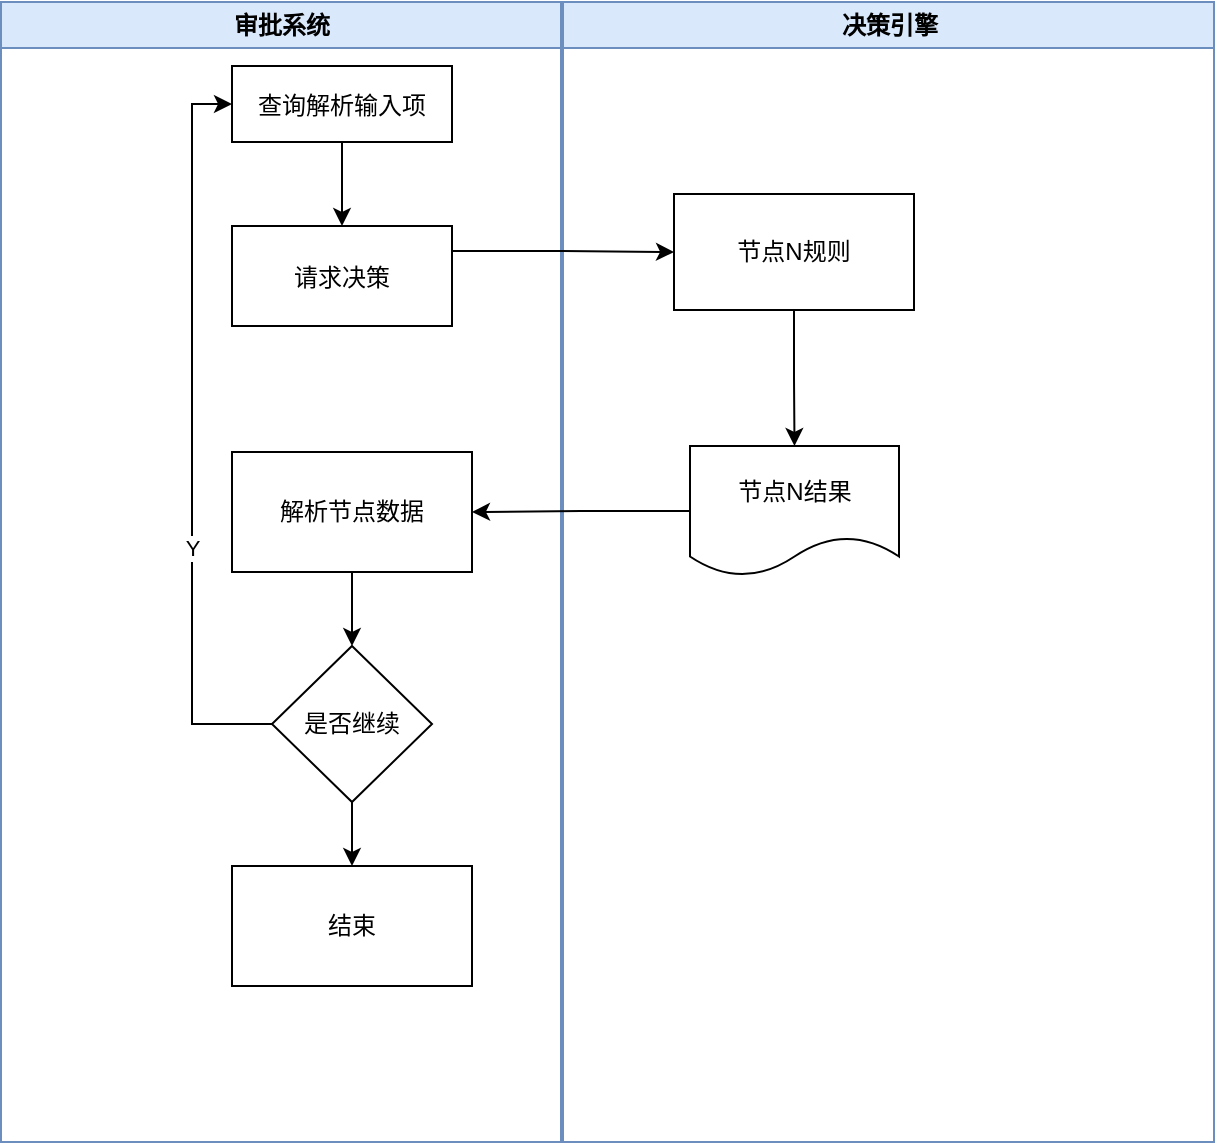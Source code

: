 <mxfile version="14.8.3" type="github" pages="9">
  <diagram name="Page-1" id="e7e014a7-5840-1c2e-5031-d8a46d1fe8dd">
    <mxGraphModel dx="1038" dy="547" grid="1" gridSize="10" guides="1" tooltips="1" connect="1" arrows="1" fold="1" page="1" pageScale="1" pageWidth="1169" pageHeight="826" background="none" math="0" shadow="0">
      <root>
        <mxCell id="0" />
        <mxCell id="1" parent="0" />
        <mxCell id="2" value="审批系统" style="swimlane;whiteSpace=wrap;spacing=2;fillColor=#dae8fc;strokeColor=#6c8ebf;" parent="1" vertex="1">
          <mxGeometry x="164.5" y="128" width="280" height="570" as="geometry" />
        </mxCell>
        <mxCell id="7" value="请求决策" style="" parent="2" vertex="1">
          <mxGeometry x="115.5" y="112" width="110" height="50" as="geometry" />
        </mxCell>
        <mxCell id="fKieg7bdGUU-GI4KavRA-50" style="edgeStyle=orthogonalEdgeStyle;rounded=0;orthogonalLoop=1;jettySize=auto;html=1;exitX=0.5;exitY=1;exitDx=0;exitDy=0;entryX=0.5;entryY=0;entryDx=0;entryDy=0;" parent="2" source="fKieg7bdGUU-GI4KavRA-45" target="fKieg7bdGUU-GI4KavRA-49" edge="1">
          <mxGeometry relative="1" as="geometry" />
        </mxCell>
        <mxCell id="fKieg7bdGUU-GI4KavRA-45" value="解析节点数据" style="whiteSpace=wrap;html=1;rounded=0;" parent="2" vertex="1">
          <mxGeometry x="115.5" y="225" width="120" height="60" as="geometry" />
        </mxCell>
        <mxCell id="fKieg7bdGUU-GI4KavRA-57" style="edgeStyle=orthogonalEdgeStyle;rounded=0;orthogonalLoop=1;jettySize=auto;html=1;exitX=0;exitY=0.5;exitDx=0;exitDy=0;entryX=0;entryY=0.5;entryDx=0;entryDy=0;" parent="2" source="fKieg7bdGUU-GI4KavRA-49" target="fKieg7bdGUU-GI4KavRA-52" edge="1">
          <mxGeometry relative="1" as="geometry" />
        </mxCell>
        <mxCell id="fKieg7bdGUU-GI4KavRA-58" value="Y" style="edgeLabel;html=1;align=center;verticalAlign=middle;resizable=0;points=[];" parent="fKieg7bdGUU-GI4KavRA-57" vertex="1" connectable="0">
          <mxGeometry x="-0.306" relative="1" as="geometry">
            <mxPoint as="offset" />
          </mxGeometry>
        </mxCell>
        <mxCell id="fKieg7bdGUU-GI4KavRA-60" style="edgeStyle=orthogonalEdgeStyle;rounded=0;orthogonalLoop=1;jettySize=auto;html=1;entryX=0.5;entryY=0;entryDx=0;entryDy=0;" parent="2" source="fKieg7bdGUU-GI4KavRA-49" target="fKieg7bdGUU-GI4KavRA-59" edge="1">
          <mxGeometry relative="1" as="geometry" />
        </mxCell>
        <mxCell id="fKieg7bdGUU-GI4KavRA-49" value="是否继续" style="rhombus;whiteSpace=wrap;html=1;" parent="2" vertex="1">
          <mxGeometry x="135.5" y="322" width="80" height="78" as="geometry" />
        </mxCell>
        <mxCell id="fKieg7bdGUU-GI4KavRA-53" style="edgeStyle=orthogonalEdgeStyle;rounded=0;orthogonalLoop=1;jettySize=auto;html=1;exitX=0.5;exitY=1;exitDx=0;exitDy=0;entryX=0.5;entryY=0;entryDx=0;entryDy=0;" parent="2" source="fKieg7bdGUU-GI4KavRA-52" target="7" edge="1">
          <mxGeometry relative="1" as="geometry" />
        </mxCell>
        <mxCell id="fKieg7bdGUU-GI4KavRA-52" value="查询解析输入项" style="" parent="2" vertex="1">
          <mxGeometry x="115.5" y="32" width="110" height="38" as="geometry" />
        </mxCell>
        <mxCell id="fKieg7bdGUU-GI4KavRA-59" value="结束" style="whiteSpace=wrap;html=1;rounded=0;" parent="2" vertex="1">
          <mxGeometry x="115.5" y="432" width="120" height="60" as="geometry" />
        </mxCell>
        <mxCell id="3" value="决策引擎" style="swimlane;whiteSpace=wrap;startSize=23;fillColor=#dae8fc;strokeColor=#6c8ebf;" parent="1" vertex="1">
          <mxGeometry x="445.5" y="128" width="325.5" height="570" as="geometry" />
        </mxCell>
        <mxCell id="fKieg7bdGUU-GI4KavRA-41" value="节点N规则" style="rounded=0;whiteSpace=wrap;html=1;" parent="3" vertex="1">
          <mxGeometry x="55.5" y="96" width="120" height="58" as="geometry" />
        </mxCell>
        <mxCell id="fKieg7bdGUU-GI4KavRA-43" value="节点N结果" style="shape=document;whiteSpace=wrap;html=1;boundedLbl=1;rounded=0;" parent="3" vertex="1">
          <mxGeometry x="63.5" y="222" width="104.5" height="65" as="geometry" />
        </mxCell>
        <mxCell id="fKieg7bdGUU-GI4KavRA-44" value="" style="edgeStyle=orthogonalEdgeStyle;rounded=0;orthogonalLoop=1;jettySize=auto;html=1;" parent="3" source="fKieg7bdGUU-GI4KavRA-41" target="fKieg7bdGUU-GI4KavRA-43" edge="1">
          <mxGeometry relative="1" as="geometry" />
        </mxCell>
        <mxCell id="fKieg7bdGUU-GI4KavRA-42" style="edgeStyle=orthogonalEdgeStyle;rounded=0;orthogonalLoop=1;jettySize=auto;html=1;exitX=1;exitY=0.25;exitDx=0;exitDy=0;entryX=0;entryY=0.5;entryDx=0;entryDy=0;" parent="1" source="7" target="fKieg7bdGUU-GI4KavRA-41" edge="1">
          <mxGeometry relative="1" as="geometry" />
        </mxCell>
        <mxCell id="fKieg7bdGUU-GI4KavRA-46" value="" style="edgeStyle=orthogonalEdgeStyle;rounded=0;orthogonalLoop=1;jettySize=auto;html=1;" parent="1" source="fKieg7bdGUU-GI4KavRA-43" target="fKieg7bdGUU-GI4KavRA-45" edge="1">
          <mxGeometry relative="1" as="geometry" />
        </mxCell>
      </root>
    </mxGraphModel>
  </diagram>
  <diagram id="qqecR7LqCYoWRwifLmUs" name="Page-2">
    <mxGraphModel dx="1038" dy="547" grid="1" gridSize="10" guides="1" tooltips="1" connect="1" arrows="1" fold="1" page="1" pageScale="1" pageWidth="850" pageHeight="1100" math="0" shadow="0">
      <root>
        <mxCell id="topfZL3-07_ICZsnzF7m-0" />
        <mxCell id="topfZL3-07_ICZsnzF7m-1" parent="topfZL3-07_ICZsnzF7m-0" />
        <mxCell id="Iou0sjdlHXl1q_k3S8zG-0" value="审批系统" style="swimlane;whiteSpace=wrap;fillColor=#dae8fc;strokeColor=#6c8ebf;" parent="topfZL3-07_ICZsnzF7m-1" vertex="1">
          <mxGeometry x="10" y="70" width="280" height="570" as="geometry" />
        </mxCell>
        <mxCell id="Iou0sjdlHXl1q_k3S8zG-1" value="请求决策" style="" parent="Iou0sjdlHXl1q_k3S8zG-0" vertex="1">
          <mxGeometry x="115.5" y="112" width="110" height="50" as="geometry" />
        </mxCell>
        <mxCell id="Iou0sjdlHXl1q_k3S8zG-32" style="edgeStyle=orthogonalEdgeStyle;rounded=0;orthogonalLoop=1;jettySize=auto;html=1;exitX=0.5;exitY=1;exitDx=0;exitDy=0;" parent="Iou0sjdlHXl1q_k3S8zG-0" source="Iou0sjdlHXl1q_k3S8zG-27" target="Iou0sjdlHXl1q_k3S8zG-31" edge="1">
          <mxGeometry relative="1" as="geometry" />
        </mxCell>
        <mxCell id="Iou0sjdlHXl1q_k3S8zG-27" value="接受解析决策结果" style="whiteSpace=wrap;html=1;rounded=0;" parent="Iou0sjdlHXl1q_k3S8zG-0" vertex="1">
          <mxGeometry x="115.5" y="230" width="120" height="60" as="geometry" />
        </mxCell>
        <mxCell id="Iou0sjdlHXl1q_k3S8zG-31" value="结束" style="whiteSpace=wrap;html=1;rounded=0;" parent="Iou0sjdlHXl1q_k3S8zG-0" vertex="1">
          <mxGeometry x="115.5" y="400" width="120" height="60" as="geometry" />
        </mxCell>
        <mxCell id="Iou0sjdlHXl1q_k3S8zG-11" value="决策引擎" style="swimlane;whiteSpace=wrap;startSize=23;fillColor=#dae8fc;strokeColor=#6c8ebf;" parent="topfZL3-07_ICZsnzF7m-1" vertex="1">
          <mxGeometry x="291" y="70" width="325.5" height="570" as="geometry" />
        </mxCell>
        <mxCell id="Iou0sjdlHXl1q_k3S8zG-12" value="查询网关" style="rounded=0;whiteSpace=wrap;html=1;" parent="Iou0sjdlHXl1q_k3S8zG-11" vertex="1">
          <mxGeometry x="55.75" y="96" width="120" height="58" as="geometry" />
        </mxCell>
        <mxCell id="Iou0sjdlHXl1q_k3S8zG-24" style="edgeStyle=orthogonalEdgeStyle;rounded=0;orthogonalLoop=1;jettySize=auto;html=1;exitX=0.5;exitY=1;exitDx=0;exitDy=0;entryX=0.5;entryY=0;entryDx=0;entryDy=0;" parent="Iou0sjdlHXl1q_k3S8zG-11" source="Iou0sjdlHXl1q_k3S8zG-20" target="Iou0sjdlHXl1q_k3S8zG-21" edge="1">
          <mxGeometry relative="1" as="geometry" />
        </mxCell>
        <mxCell id="Iou0sjdlHXl1q_k3S8zG-20" value="跑决策" style="rounded=0;whiteSpace=wrap;html=1;" parent="Iou0sjdlHXl1q_k3S8zG-11" vertex="1">
          <mxGeometry x="55.75" y="210" width="120" height="60" as="geometry" />
        </mxCell>
        <mxCell id="Iou0sjdlHXl1q_k3S8zG-25" style="edgeStyle=orthogonalEdgeStyle;rounded=0;orthogonalLoop=1;jettySize=auto;html=1;exitX=0;exitY=0.5;exitDx=0;exitDy=0;entryX=0;entryY=0.75;entryDx=0;entryDy=0;" parent="Iou0sjdlHXl1q_k3S8zG-11" source="Iou0sjdlHXl1q_k3S8zG-21" target="Iou0sjdlHXl1q_k3S8zG-12" edge="1">
          <mxGeometry relative="1" as="geometry">
            <Array as="points">
              <mxPoint x="36" y="359" />
              <mxPoint x="36" y="140" />
            </Array>
          </mxGeometry>
        </mxCell>
        <mxCell id="Iou0sjdlHXl1q_k3S8zG-26" value="Y" style="edgeLabel;html=1;align=center;verticalAlign=middle;resizable=0;points=[];" parent="Iou0sjdlHXl1q_k3S8zG-25" vertex="1" connectable="0">
          <mxGeometry x="-0.005" y="2" relative="1" as="geometry">
            <mxPoint as="offset" />
          </mxGeometry>
        </mxCell>
        <mxCell id="Iou0sjdlHXl1q_k3S8zG-29" style="edgeStyle=orthogonalEdgeStyle;rounded=0;orthogonalLoop=1;jettySize=auto;html=1;exitX=0.5;exitY=1;exitDx=0;exitDy=0;" parent="Iou0sjdlHXl1q_k3S8zG-11" source="Iou0sjdlHXl1q_k3S8zG-21" target="Iou0sjdlHXl1q_k3S8zG-28" edge="1">
          <mxGeometry relative="1" as="geometry" />
        </mxCell>
        <mxCell id="Iou0sjdlHXl1q_k3S8zG-21" value="是否继续" style="rhombus;whiteSpace=wrap;html=1;" parent="Iou0sjdlHXl1q_k3S8zG-11" vertex="1">
          <mxGeometry x="75.75" y="320" width="80" height="78" as="geometry" />
        </mxCell>
        <mxCell id="Iou0sjdlHXl1q_k3S8zG-28" value="决策最终结果" style="shape=document;whiteSpace=wrap;html=1;boundedLbl=1;" parent="Iou0sjdlHXl1q_k3S8zG-11" vertex="1">
          <mxGeometry x="61" y="440" width="108.63" height="60" as="geometry" />
        </mxCell>
        <mxCell id="Iou0sjdlHXl1q_k3S8zG-15" value="数据网关" style="swimlane;whiteSpace=wrap;startSize=23;fillColor=#dae8fc;strokeColor=#6c8ebf;" parent="topfZL3-07_ICZsnzF7m-1" vertex="1">
          <mxGeometry x="616.5" y="70" width="280" height="570" as="geometry" />
        </mxCell>
        <mxCell id="Iou0sjdlHXl1q_k3S8zG-18" value="输入项加工" style="rounded=0;whiteSpace=wrap;html=1;" parent="Iou0sjdlHXl1q_k3S8zG-15" vertex="1">
          <mxGeometry x="63.5" y="96" width="120" height="58" as="geometry" />
        </mxCell>
        <mxCell id="Iou0sjdlHXl1q_k3S8zG-16" style="edgeStyle=orthogonalEdgeStyle;rounded=0;orthogonalLoop=1;jettySize=auto;html=1;exitX=1;exitY=0.25;exitDx=0;exitDy=0;entryX=0;entryY=0.5;entryDx=0;entryDy=0;" parent="topfZL3-07_ICZsnzF7m-1" source="Iou0sjdlHXl1q_k3S8zG-1" target="Iou0sjdlHXl1q_k3S8zG-12" edge="1">
          <mxGeometry relative="1" as="geometry" />
        </mxCell>
        <mxCell id="Iou0sjdlHXl1q_k3S8zG-19" style="edgeStyle=orthogonalEdgeStyle;rounded=0;orthogonalLoop=1;jettySize=auto;html=1;exitX=1;exitY=0.5;exitDx=0;exitDy=0;entryX=0;entryY=0.5;entryDx=0;entryDy=0;" parent="topfZL3-07_ICZsnzF7m-1" source="Iou0sjdlHXl1q_k3S8zG-12" target="Iou0sjdlHXl1q_k3S8zG-18" edge="1">
          <mxGeometry relative="1" as="geometry" />
        </mxCell>
        <mxCell id="Iou0sjdlHXl1q_k3S8zG-22" style="edgeStyle=orthogonalEdgeStyle;rounded=0;orthogonalLoop=1;jettySize=auto;html=1;exitX=0.5;exitY=1;exitDx=0;exitDy=0;entryX=1;entryY=0.5;entryDx=0;entryDy=0;" parent="topfZL3-07_ICZsnzF7m-1" source="Iou0sjdlHXl1q_k3S8zG-18" target="Iou0sjdlHXl1q_k3S8zG-20" edge="1">
          <mxGeometry relative="1" as="geometry" />
        </mxCell>
        <mxCell id="Iou0sjdlHXl1q_k3S8zG-30" style="edgeStyle=orthogonalEdgeStyle;rounded=0;orthogonalLoop=1;jettySize=auto;html=1;exitX=0;exitY=0.5;exitDx=0;exitDy=0;entryX=1;entryY=0.5;entryDx=0;entryDy=0;" parent="topfZL3-07_ICZsnzF7m-1" source="Iou0sjdlHXl1q_k3S8zG-28" target="Iou0sjdlHXl1q_k3S8zG-27" edge="1">
          <mxGeometry relative="1" as="geometry" />
        </mxCell>
      </root>
    </mxGraphModel>
  </diagram>
  <diagram id="P_LyGld1Prhvyzh_KcNj" name="Page-3">
    <mxGraphModel dx="1038" dy="547" grid="1" gridSize="10" guides="1" tooltips="1" connect="1" arrows="1" fold="1" page="1" pageScale="1" pageWidth="850" pageHeight="1100" math="0" shadow="0">
      <root>
        <mxCell id="Nrw3xfOM7KZh2h-9Hx3m-0" />
        <mxCell id="Nrw3xfOM7KZh2h-9Hx3m-1" parent="Nrw3xfOM7KZh2h-9Hx3m-0" />
        <mxCell id="EKFvlpyG3uEgnMhe2H0K-26" style="edgeStyle=orthogonalEdgeStyle;rounded=0;orthogonalLoop=1;jettySize=auto;html=1;exitX=1;exitY=0.5;exitDx=0;exitDy=0;entryX=0;entryY=0.5;entryDx=0;entryDy=0;" parent="Nrw3xfOM7KZh2h-9Hx3m-1" source="EKFvlpyG3uEgnMhe2H0K-1" target="EKFvlpyG3uEgnMhe2H0K-24" edge="1">
          <mxGeometry relative="1" as="geometry">
            <Array as="points">
              <mxPoint x="160" y="255" />
              <mxPoint x="160" y="149" />
            </Array>
          </mxGeometry>
        </mxCell>
        <mxCell id="EKFvlpyG3uEgnMhe2H0K-27" style="edgeStyle=orthogonalEdgeStyle;rounded=0;orthogonalLoop=1;jettySize=auto;html=1;exitX=1;exitY=0.5;exitDx=0;exitDy=0;entryX=0;entryY=0.5;entryDx=0;entryDy=0;" parent="Nrw3xfOM7KZh2h-9Hx3m-1" source="EKFvlpyG3uEgnMhe2H0K-1" target="EKFvlpyG3uEgnMhe2H0K-20" edge="1">
          <mxGeometry relative="1" as="geometry" />
        </mxCell>
        <mxCell id="EKFvlpyG3uEgnMhe2H0K-30" style="edgeStyle=orthogonalEdgeStyle;rounded=0;orthogonalLoop=1;jettySize=auto;html=1;exitX=1;exitY=0.5;exitDx=0;exitDy=0;entryX=0;entryY=0.5;entryDx=0;entryDy=0;" parent="Nrw3xfOM7KZh2h-9Hx3m-1" source="EKFvlpyG3uEgnMhe2H0K-1" target="EKFvlpyG3uEgnMhe2H0K-21" edge="1">
          <mxGeometry relative="1" as="geometry">
            <Array as="points">
              <mxPoint x="160" y="255" />
              <mxPoint x="160" y="399" />
            </Array>
          </mxGeometry>
        </mxCell>
        <mxCell id="EKFvlpyG3uEgnMhe2H0K-1" value="接口查询" style="" parent="Nrw3xfOM7KZh2h-9Hx3m-1" vertex="1">
          <mxGeometry x="40" y="230" width="110" height="50" as="geometry" />
        </mxCell>
        <mxCell id="EKFvlpyG3uEgnMhe2H0K-32" style="edgeStyle=orthogonalEdgeStyle;rounded=0;orthogonalLoop=1;jettySize=auto;html=1;exitX=1;exitY=0.5;exitDx=0;exitDy=0;entryX=0;entryY=0.5;entryDx=0;entryDy=0;" parent="Nrw3xfOM7KZh2h-9Hx3m-1" source="EKFvlpyG3uEgnMhe2H0K-24" target="EKFvlpyG3uEgnMhe2H0K-31" edge="1">
          <mxGeometry relative="1" as="geometry" />
        </mxCell>
        <mxCell id="EKFvlpyG3uEgnMhe2H0K-24" value="查询人行" style="rounded=0;whiteSpace=wrap;html=1;" parent="Nrw3xfOM7KZh2h-9Hx3m-1" vertex="1">
          <mxGeometry x="180" y="120" width="120" height="58" as="geometry" />
        </mxCell>
        <mxCell id="EKFvlpyG3uEgnMhe2H0K-34" style="edgeStyle=orthogonalEdgeStyle;rounded=0;orthogonalLoop=1;jettySize=auto;html=1;exitX=1;exitY=0.5;exitDx=0;exitDy=0;entryX=0.5;entryY=1;entryDx=0;entryDy=0;" parent="Nrw3xfOM7KZh2h-9Hx3m-1" edge="1">
          <mxGeometry relative="1" as="geometry">
            <mxPoint x="303" y="248" as="sourcePoint" />
            <mxPoint x="465" y="251" as="targetPoint" />
            <Array as="points">
              <mxPoint x="303" y="251" />
            </Array>
          </mxGeometry>
        </mxCell>
        <mxCell id="EKFvlpyG3uEgnMhe2H0K-20" value="查询三方" style="rounded=0;whiteSpace=wrap;html=1;" parent="Nrw3xfOM7KZh2h-9Hx3m-1" vertex="1">
          <mxGeometry x="183" y="226" width="120" height="58" as="geometry" />
        </mxCell>
        <mxCell id="EKFvlpyG3uEgnMhe2H0K-21" value="查询申请数据" style="rounded=0;whiteSpace=wrap;html=1;" parent="Nrw3xfOM7KZh2h-9Hx3m-1" vertex="1">
          <mxGeometry x="180" y="370" width="120" height="58" as="geometry" />
        </mxCell>
        <mxCell id="EKFvlpyG3uEgnMhe2H0K-37" value="N" style="edgeStyle=orthogonalEdgeStyle;rounded=0;orthogonalLoop=1;jettySize=auto;html=1;exitX=0.5;exitY=0;exitDx=0;exitDy=0;entryX=0.5;entryY=1;entryDx=0;entryDy=0;" parent="Nrw3xfOM7KZh2h-9Hx3m-1" source="EKFvlpyG3uEgnMhe2H0K-31" target="EKFvlpyG3uEgnMhe2H0K-36" edge="1">
          <mxGeometry relative="1" as="geometry" />
        </mxCell>
        <mxCell id="EKFvlpyG3uEgnMhe2H0K-42" value="Y" style="edgeStyle=orthogonalEdgeStyle;rounded=0;orthogonalLoop=1;jettySize=auto;html=1;exitX=1;exitY=0.5;exitDx=0;exitDy=0;entryX=0;entryY=0.5;entryDx=0;entryDy=0;" parent="Nrw3xfOM7KZh2h-9Hx3m-1" source="EKFvlpyG3uEgnMhe2H0K-31" target="EKFvlpyG3uEgnMhe2H0K-35" edge="1">
          <mxGeometry relative="1" as="geometry" />
        </mxCell>
        <mxCell id="EKFvlpyG3uEgnMhe2H0K-31" value="是否已有缓存客户信息" style="rhombus;whiteSpace=wrap;html=1;" parent="Nrw3xfOM7KZh2h-9Hx3m-1" vertex="1">
          <mxGeometry x="425" y="210" width="80" height="80" as="geometry" />
        </mxCell>
        <mxCell id="EKFvlpyG3uEgnMhe2H0K-44" style="edgeStyle=orthogonalEdgeStyle;rounded=0;orthogonalLoop=1;jettySize=auto;html=1;exitX=1;exitY=0.5;exitDx=0;exitDy=0;entryX=0;entryY=0.5;entryDx=0;entryDy=0;" parent="Nrw3xfOM7KZh2h-9Hx3m-1" source="EKFvlpyG3uEgnMhe2H0K-35" target="EKFvlpyG3uEgnMhe2H0K-43" edge="1">
          <mxGeometry relative="1" as="geometry" />
        </mxCell>
        <mxCell id="EKFvlpyG3uEgnMhe2H0K-35" value="通过客户信息查询接口" style="rounded=0;whiteSpace=wrap;html=1;" parent="Nrw3xfOM7KZh2h-9Hx3m-1" vertex="1">
          <mxGeometry x="540" y="221" width="120" height="58" as="geometry" />
        </mxCell>
        <mxCell id="EKFvlpyG3uEgnMhe2H0K-39" style="edgeStyle=orthogonalEdgeStyle;rounded=0;orthogonalLoop=1;jettySize=auto;html=1;exitX=0.5;exitY=0;exitDx=0;exitDy=0;entryX=0.524;entryY=0.883;entryDx=0;entryDy=0;entryPerimeter=0;" parent="Nrw3xfOM7KZh2h-9Hx3m-1" source="EKFvlpyG3uEgnMhe2H0K-36" target="EKFvlpyG3uEgnMhe2H0K-38" edge="1">
          <mxGeometry relative="1" as="geometry" />
        </mxCell>
        <mxCell id="EKFvlpyG3uEgnMhe2H0K-36" value="查询客户信息" style="rounded=0;whiteSpace=wrap;html=1;" parent="Nrw3xfOM7KZh2h-9Hx3m-1" vertex="1">
          <mxGeometry x="405" y="110" width="120" height="58" as="geometry" />
        </mxCell>
        <mxCell id="EKFvlpyG3uEgnMhe2H0K-38" value="缓存N单位时间" style="shape=document;whiteSpace=wrap;html=1;boundedLbl=1;" parent="Nrw3xfOM7KZh2h-9Hx3m-1" vertex="1">
          <mxGeometry x="410" y="10" width="110" height="70" as="geometry" />
        </mxCell>
        <mxCell id="EKFvlpyG3uEgnMhe2H0K-46" value="Y" style="edgeStyle=orthogonalEdgeStyle;rounded=0;orthogonalLoop=1;jettySize=auto;html=1;exitX=0.5;exitY=1;exitDx=0;exitDy=0;entryX=0.5;entryY=0;entryDx=0;entryDy=0;" parent="Nrw3xfOM7KZh2h-9Hx3m-1" source="EKFvlpyG3uEgnMhe2H0K-43" target="EKFvlpyG3uEgnMhe2H0K-45" edge="1">
          <mxGeometry relative="1" as="geometry" />
        </mxCell>
        <mxCell id="EKFvlpyG3uEgnMhe2H0K-50" style="edgeStyle=orthogonalEdgeStyle;rounded=0;orthogonalLoop=1;jettySize=auto;html=1;exitX=1;exitY=0.5;exitDx=0;exitDy=0;entryX=0;entryY=0.5;entryDx=0;entryDy=0;" parent="Nrw3xfOM7KZh2h-9Hx3m-1" source="EKFvlpyG3uEgnMhe2H0K-43" target="EKFvlpyG3uEgnMhe2H0K-49" edge="1">
          <mxGeometry relative="1" as="geometry" />
        </mxCell>
        <mxCell id="EKFvlpyG3uEgnMhe2H0K-43" value="是否查询N天内已查询数据" style="rhombus;whiteSpace=wrap;html=1;fillColor=#E7FF70;" parent="Nrw3xfOM7KZh2h-9Hx3m-1" vertex="1">
          <mxGeometry x="720" y="212.5" width="100" height="75" as="geometry" />
        </mxCell>
        <mxCell id="EKFvlpyG3uEgnMhe2H0K-48" style="edgeStyle=orthogonalEdgeStyle;rounded=0;orthogonalLoop=1;jettySize=auto;html=1;exitX=0.5;exitY=1;exitDx=0;exitDy=0;entryX=0.5;entryY=0;entryDx=0;entryDy=0;" parent="Nrw3xfOM7KZh2h-9Hx3m-1" source="EKFvlpyG3uEgnMhe2H0K-45" target="EKFvlpyG3uEgnMhe2H0K-47" edge="1">
          <mxGeometry relative="1" as="geometry" />
        </mxCell>
        <mxCell id="EKFvlpyG3uEgnMhe2H0K-45" value="本地数据库查询近N天最新一笔数据" style="rounded=0;whiteSpace=wrap;html=1;" parent="Nrw3xfOM7KZh2h-9Hx3m-1" vertex="1">
          <mxGeometry x="710" y="330" width="120" height="58" as="geometry" />
        </mxCell>
        <mxCell id="EKFvlpyG3uEgnMhe2H0K-53" style="edgeStyle=orthogonalEdgeStyle;rounded=0;orthogonalLoop=1;jettySize=auto;html=1;exitX=1;exitY=0.5;exitDx=0;exitDy=0;entryX=0.6;entryY=1.041;entryDx=0;entryDy=0;entryPerimeter=0;" parent="Nrw3xfOM7KZh2h-9Hx3m-1" source="EKFvlpyG3uEgnMhe2H0K-47" target="EKFvlpyG3uEgnMhe2H0K-49" edge="1">
          <mxGeometry relative="1" as="geometry" />
        </mxCell>
        <mxCell id="EKFvlpyG3uEgnMhe2H0K-54" value="N" style="edgeLabel;html=1;align=center;verticalAlign=middle;resizable=0;points=[];" parent="EKFvlpyG3uEgnMhe2H0K-53" vertex="1" connectable="0">
          <mxGeometry x="0.625" relative="1" as="geometry">
            <mxPoint y="1" as="offset" />
          </mxGeometry>
        </mxCell>
        <mxCell id="EKFvlpyG3uEgnMhe2H0K-55" style="edgeStyle=orthogonalEdgeStyle;rounded=0;orthogonalLoop=1;jettySize=auto;html=1;exitX=0.5;exitY=1;exitDx=0;exitDy=0;entryX=0.5;entryY=1;entryDx=0;entryDy=0;" parent="Nrw3xfOM7KZh2h-9Hx3m-1" source="EKFvlpyG3uEgnMhe2H0K-47" target="EKFvlpyG3uEgnMhe2H0K-52" edge="1">
          <mxGeometry relative="1" as="geometry" />
        </mxCell>
        <mxCell id="EKFvlpyG3uEgnMhe2H0K-56" value="Y" style="edgeLabel;html=1;align=center;verticalAlign=middle;resizable=0;points=[];" parent="EKFvlpyG3uEgnMhe2H0K-55" vertex="1" connectable="0">
          <mxGeometry x="-0.175" y="3" relative="1" as="geometry">
            <mxPoint as="offset" />
          </mxGeometry>
        </mxCell>
        <mxCell id="EKFvlpyG3uEgnMhe2H0K-47" value="有无数据" style="rhombus;whiteSpace=wrap;html=1;" parent="Nrw3xfOM7KZh2h-9Hx3m-1" vertex="1">
          <mxGeometry x="720" y="420" width="100" height="75" as="geometry" />
        </mxCell>
        <mxCell id="EKFvlpyG3uEgnMhe2H0K-62" style="edgeStyle=orthogonalEdgeStyle;rounded=0;orthogonalLoop=1;jettySize=auto;html=1;exitX=0.5;exitY=0;exitDx=0;exitDy=0;entryX=0.575;entryY=0.774;entryDx=0;entryDy=0;entryPerimeter=0;" parent="Nrw3xfOM7KZh2h-9Hx3m-1" source="EKFvlpyG3uEgnMhe2H0K-49" target="EKFvlpyG3uEgnMhe2H0K-61" edge="1">
          <mxGeometry relative="1" as="geometry" />
        </mxCell>
        <mxCell id="EKFvlpyG3uEgnMhe2H0K-63" style="edgeStyle=orthogonalEdgeStyle;rounded=0;orthogonalLoop=1;jettySize=auto;html=1;exitX=1;exitY=0.5;exitDx=0;exitDy=0;entryX=0;entryY=0.5;entryDx=0;entryDy=0;" parent="Nrw3xfOM7KZh2h-9Hx3m-1" source="EKFvlpyG3uEgnMhe2H0K-49" target="EKFvlpyG3uEgnMhe2H0K-52" edge="1">
          <mxGeometry relative="1" as="geometry" />
        </mxCell>
        <mxCell id="EKFvlpyG3uEgnMhe2H0K-49" value="实时接口查询" style="rounded=0;whiteSpace=wrap;html=1;" parent="Nrw3xfOM7KZh2h-9Hx3m-1" vertex="1">
          <mxGeometry x="890" y="221" width="120" height="58" as="geometry" />
        </mxCell>
        <mxCell id="EKFvlpyG3uEgnMhe2H0K-65" style="edgeStyle=orthogonalEdgeStyle;rounded=0;orthogonalLoop=1;jettySize=auto;html=1;exitX=1;exitY=0.5;exitDx=0;exitDy=0;entryX=0;entryY=0.5;entryDx=0;entryDy=0;" parent="Nrw3xfOM7KZh2h-9Hx3m-1" source="EKFvlpyG3uEgnMhe2H0K-52" target="EKFvlpyG3uEgnMhe2H0K-64" edge="1">
          <mxGeometry relative="1" as="geometry" />
        </mxCell>
        <mxCell id="EKFvlpyG3uEgnMhe2H0K-68" style="edgeStyle=orthogonalEdgeStyle;rounded=0;orthogonalLoop=1;jettySize=auto;html=1;exitX=0.5;exitY=0;exitDx=0;exitDy=0;entryX=0.995;entryY=0.391;entryDx=0;entryDy=0;entryPerimeter=0;" parent="Nrw3xfOM7KZh2h-9Hx3m-1" source="EKFvlpyG3uEgnMhe2H0K-52" target="EKFvlpyG3uEgnMhe2H0K-61" edge="1">
          <mxGeometry relative="1" as="geometry" />
        </mxCell>
        <mxCell id="EKFvlpyG3uEgnMhe2H0K-52" value="返回报文标准化解析" style="rounded=0;whiteSpace=wrap;html=1;" parent="Nrw3xfOM7KZh2h-9Hx3m-1" vertex="1">
          <mxGeometry x="1070" y="221" width="110" height="58" as="geometry" />
        </mxCell>
        <mxCell id="EKFvlpyG3uEgnMhe2H0K-61" value="存库" style="shape=document;whiteSpace=wrap;html=1;boundedLbl=1;" parent="Nrw3xfOM7KZh2h-9Hx3m-1" vertex="1">
          <mxGeometry x="887" y="94" width="110" height="70" as="geometry" />
        </mxCell>
        <mxCell id="EKFvlpyG3uEgnMhe2H0K-67" value="" style="edgeStyle=orthogonalEdgeStyle;rounded=0;orthogonalLoop=1;jettySize=auto;html=1;" parent="Nrw3xfOM7KZh2h-9Hx3m-1" source="EKFvlpyG3uEgnMhe2H0K-64" target="EKFvlpyG3uEgnMhe2H0K-66" edge="1">
          <mxGeometry relative="1" as="geometry" />
        </mxCell>
        <mxCell id="EKFvlpyG3uEgnMhe2H0K-76" style="edgeStyle=orthogonalEdgeStyle;rounded=0;orthogonalLoop=1;jettySize=auto;html=1;exitX=1;exitY=0.5;exitDx=0;exitDy=0;entryX=0.5;entryY=0;entryDx=0;entryDy=0;" parent="Nrw3xfOM7KZh2h-9Hx3m-1" source="EKFvlpyG3uEgnMhe2H0K-64" target="EKFvlpyG3uEgnMhe2H0K-75" edge="1">
          <mxGeometry relative="1" as="geometry" />
        </mxCell>
        <mxCell id="EKFvlpyG3uEgnMhe2H0K-64" value="返回标准化报文" style="rounded=0;whiteSpace=wrap;html=1;fillColor=#FFC1BF;" parent="Nrw3xfOM7KZh2h-9Hx3m-1" vertex="1">
          <mxGeometry x="1250" y="221" width="110" height="58" as="geometry" />
        </mxCell>
        <mxCell id="EKFvlpyG3uEgnMhe2H0K-74" style="edgeStyle=orthogonalEdgeStyle;rounded=0;orthogonalLoop=1;jettySize=auto;html=1;exitX=1;exitY=0.5;exitDx=0;exitDy=0;entryX=0;entryY=0.5;entryDx=0;entryDy=0;" parent="Nrw3xfOM7KZh2h-9Hx3m-1" source="EKFvlpyG3uEgnMhe2H0K-66" target="EKFvlpyG3uEgnMhe2H0K-73" edge="1">
          <mxGeometry relative="1" as="geometry" />
        </mxCell>
        <mxCell id="EKFvlpyG3uEgnMhe2H0K-66" value="审批系统查询标准报文" style="whiteSpace=wrap;html=1;rounded=0;" parent="Nrw3xfOM7KZh2h-9Hx3m-1" vertex="1">
          <mxGeometry x="1400" y="90" width="120" height="60" as="geometry" />
        </mxCell>
        <mxCell id="EKFvlpyG3uEgnMhe2H0K-73" value="前端展示" style="whiteSpace=wrap;html=1;rounded=0;" parent="Nrw3xfOM7KZh2h-9Hx3m-1" vertex="1">
          <mxGeometry x="1600" y="90" width="120" height="60" as="geometry" />
        </mxCell>
        <mxCell id="EKFvlpyG3uEgnMhe2H0K-78" style="edgeStyle=orthogonalEdgeStyle;rounded=0;orthogonalLoop=1;jettySize=auto;html=1;exitX=1;exitY=0.5;exitDx=0;exitDy=0;entryX=0;entryY=0.5;entryDx=0;entryDy=0;" parent="Nrw3xfOM7KZh2h-9Hx3m-1" source="EKFvlpyG3uEgnMhe2H0K-75" target="EKFvlpyG3uEgnMhe2H0K-77" edge="1">
          <mxGeometry relative="1" as="geometry" />
        </mxCell>
        <mxCell id="EKFvlpyG3uEgnMhe2H0K-75" value="变量加工标准报文" style="whiteSpace=wrap;html=1;rounded=0;" parent="Nrw3xfOM7KZh2h-9Hx3m-1" vertex="1">
          <mxGeometry x="1400" y="328" width="120" height="60" as="geometry" />
        </mxCell>
        <mxCell id="EKFvlpyG3uEgnMhe2H0K-77" value="可配置化管理" style="whiteSpace=wrap;html=1;rounded=0;" parent="Nrw3xfOM7KZh2h-9Hx3m-1" vertex="1">
          <mxGeometry x="1590" y="328" width="120" height="60" as="geometry" />
        </mxCell>
        <mxCell id="EKFvlpyG3uEgnMhe2H0K-80" value="&lt;font style=&quot;font-size: 12px&quot;&gt;问题点1：如果报文标准化解析需要做，那么变量加工，标准解析都可能存在配置化管理问题&lt;br&gt;问题点2：如果完全不做标准化解析，报文可能存在多样化，比如xml报文，定长报文，分隔符报文，都需要变量加工可配置化去兼容&lt;br&gt;&amp;nbsp; &amp;nbsp; &amp;nbsp; &amp;nbsp; &amp;nbsp; &amp;nbsp; &amp;nbsp; &amp;nbsp; 同时审批系统如果需要这些三方数据，每次都要主动做兼容处理&lt;br&gt;问题点3：可能存在无法标准化的部分报文，如极端场景，行方直接提供了部分人行加工变量，部分人行报文&lt;br&gt;&lt;/font&gt;" style="text;html=1;align=left;verticalAlign=middle;resizable=0;points=[];autosize=1;strokeColor=none;" parent="Nrw3xfOM7KZh2h-9Hx3m-1" vertex="1">
          <mxGeometry x="1055" y="540" width="710" height="60" as="geometry" />
        </mxCell>
      </root>
    </mxGraphModel>
  </diagram>
  <diagram id="zymsZc7lsCxlfTm9dhm4" name="决策引擎改造逻辑">
    <mxGraphModel dx="1038" dy="547" grid="1" gridSize="10" guides="1" tooltips="1" connect="1" arrows="1" fold="1" page="1" pageScale="1" pageWidth="850" pageHeight="1100" math="0" shadow="0">
      <root>
        <mxCell id="hJqaV01GEHZ199BGRtg4-0" />
        <mxCell id="hJqaV01GEHZ199BGRtg4-1" parent="hJqaV01GEHZ199BGRtg4-0" />
        <mxCell id="ZPcIKmP4TU818I732hsY-0" value="外部系统" style="swimlane;whiteSpace=wrap;fillColor=#dae8fc;strokeColor=#6c8ebf;startSize=20;" parent="hJqaV01GEHZ199BGRtg4-1" vertex="1">
          <mxGeometry y="60" width="859" height="570" as="geometry" />
        </mxCell>
        <mxCell id="ZPcIKmP4TU818I732hsY-1" value="请求决策" style="" parent="ZPcIKmP4TU818I732hsY-0" vertex="1">
          <mxGeometry x="60" y="106" width="110" height="50" as="geometry" />
        </mxCell>
        <mxCell id="ZPcIKmP4TU818I732hsY-5" value="决策引擎查询接口" style="swimlane;whiteSpace=wrap;startSize=23;fillColor=#dae8fc;strokeColor=#6c8ebf;" parent="ZPcIKmP4TU818I732hsY-0" vertex="1">
          <mxGeometry x="271" y="-4" width="579" height="570" as="geometry" />
        </mxCell>
        <mxCell id="1k9kGKcr9_2y_trbqhuw-4" style="edgeStyle=orthogonalEdgeStyle;rounded=0;orthogonalLoop=1;jettySize=auto;html=1;exitX=0.5;exitY=1;exitDx=0;exitDy=0;entryX=0.5;entryY=0;entryDx=0;entryDy=0;" parent="ZPcIKmP4TU818I732hsY-5" source="ZPcIKmP4TU818I732hsY-20" target="1k9kGKcr9_2y_trbqhuw-3" edge="1">
          <mxGeometry relative="1" as="geometry" />
        </mxCell>
        <mxCell id="ZPcIKmP4TU818I732hsY-20" value="参数放在map最外层" style="" parent="ZPcIKmP4TU818I732hsY-5" vertex="1">
          <mxGeometry x="49" y="110" width="110" height="50" as="geometry" />
        </mxCell>
        <mxCell id="1k9kGKcr9_2y_trbqhuw-29" style="edgeStyle=orthogonalEdgeStyle;rounded=0;orthogonalLoop=1;jettySize=auto;html=1;exitX=0.5;exitY=1;exitDx=0;exitDy=0;entryX=0;entryY=0.5;entryDx=0;entryDy=0;strokeColor=#000000;" parent="ZPcIKmP4TU818I732hsY-5" source="1k9kGKcr9_2y_trbqhuw-2" target="1k9kGKcr9_2y_trbqhuw-13" edge="1">
          <mxGeometry relative="1" as="geometry" />
        </mxCell>
        <mxCell id="1k9kGKcr9_2y_trbqhuw-2" value="查询结果放入&#xa;Map:groupId中" style="" parent="ZPcIKmP4TU818I732hsY-5" vertex="1">
          <mxGeometry x="49" y="320" width="110" height="50" as="geometry" />
        </mxCell>
        <mxCell id="1k9kGKcr9_2y_trbqhuw-5" style="edgeStyle=orthogonalEdgeStyle;rounded=0;orthogonalLoop=1;jettySize=auto;html=1;exitX=0.5;exitY=1;exitDx=0;exitDy=0;entryX=0.5;entryY=0;entryDx=0;entryDy=0;" parent="ZPcIKmP4TU818I732hsY-5" source="1k9kGKcr9_2y_trbqhuw-3" target="1k9kGKcr9_2y_trbqhuw-2" edge="1">
          <mxGeometry relative="1" as="geometry" />
        </mxCell>
        <mxCell id="1k9kGKcr9_2y_trbqhuw-3" value="是否分配组ID" style="rhombus;whiteSpace=wrap;html=1;fillColor=#FFFFFF;" parent="ZPcIKmP4TU818I732hsY-5" vertex="1">
          <mxGeometry x="64" y="200" width="80" height="80" as="geometry" />
        </mxCell>
        <mxCell id="1k9kGKcr9_2y_trbqhuw-31" style="edgeStyle=orthogonalEdgeStyle;rounded=0;orthogonalLoop=1;jettySize=auto;html=1;exitX=0.5;exitY=1;exitDx=0;exitDy=0;strokeColor=#000000;" parent="ZPcIKmP4TU818I732hsY-5" source="1k9kGKcr9_2y_trbqhuw-12" target="1k9kGKcr9_2y_trbqhuw-16" edge="1">
          <mxGeometry relative="1" as="geometry" />
        </mxCell>
        <mxCell id="1k9kGKcr9_2y_trbqhuw-12" value="优先从map:groupId&#xa;中获取变量" style="" parent="ZPcIKmP4TU818I732hsY-5" vertex="1">
          <mxGeometry x="204" y="230" width="110" height="50" as="geometry" />
        </mxCell>
        <mxCell id="1k9kGKcr9_2y_trbqhuw-30" style="edgeStyle=orthogonalEdgeStyle;rounded=0;orthogonalLoop=1;jettySize=auto;html=1;exitX=0.5;exitY=1;exitDx=0;exitDy=0;strokeColor=#000000;" parent="ZPcIKmP4TU818I732hsY-5" source="1k9kGKcr9_2y_trbqhuw-13" target="1k9kGKcr9_2y_trbqhuw-12" edge="1">
          <mxGeometry relative="1" as="geometry" />
        </mxCell>
        <mxCell id="1k9kGKcr9_2y_trbqhuw-40" style="edgeStyle=orthogonalEdgeStyle;rounded=0;orthogonalLoop=1;jettySize=auto;html=1;exitX=1;exitY=0.5;exitDx=0;exitDy=0;entryX=1;entryY=0.5;entryDx=0;entryDy=0;strokeColor=#000000;" parent="ZPcIKmP4TU818I732hsY-5" source="1k9kGKcr9_2y_trbqhuw-13" target="1k9kGKcr9_2y_trbqhuw-17" edge="1">
          <mxGeometry relative="1" as="geometry" />
        </mxCell>
        <mxCell id="1k9kGKcr9_2y_trbqhuw-41" value="Nxt" style="edgeLabel;html=1;align=center;verticalAlign=middle;resizable=0;points=[];" parent="1k9kGKcr9_2y_trbqhuw-40" vertex="1" connectable="0">
          <mxGeometry x="-0.242" y="-1" relative="1" as="geometry">
            <mxPoint as="offset" />
          </mxGeometry>
        </mxCell>
        <mxCell id="1k9kGKcr9_2y_trbqhuw-13" value="是否分配组ID" style="rhombus;whiteSpace=wrap;html=1;fillColor=#FFFFFF;" parent="ZPcIKmP4TU818I732hsY-5" vertex="1">
          <mxGeometry x="219" y="95" width="80" height="80" as="geometry" />
        </mxCell>
        <mxCell id="1k9kGKcr9_2y_trbqhuw-32" value="Y&lt;br&gt;" style="edgeStyle=orthogonalEdgeStyle;rounded=0;orthogonalLoop=1;jettySize=auto;html=1;exitX=0.5;exitY=1;exitDx=0;exitDy=0;entryX=0.5;entryY=0;entryDx=0;entryDy=0;strokeColor=#000000;" parent="ZPcIKmP4TU818I732hsY-5" source="1k9kGKcr9_2y_trbqhuw-16" target="1k9kGKcr9_2y_trbqhuw-17" edge="1">
          <mxGeometry relative="1" as="geometry" />
        </mxCell>
        <mxCell id="1k9kGKcr9_2y_trbqhuw-16" value="无数据" style="rhombus;whiteSpace=wrap;html=1;fillColor=#FFFFFF;" parent="ZPcIKmP4TU818I732hsY-5" vertex="1">
          <mxGeometry x="219" y="320" width="80" height="80" as="geometry" />
        </mxCell>
        <mxCell id="1k9kGKcr9_2y_trbqhuw-33" style="edgeStyle=orthogonalEdgeStyle;rounded=0;orthogonalLoop=1;jettySize=auto;html=1;exitX=0.5;exitY=1;exitDx=0;exitDy=0;entryX=0;entryY=0.5;entryDx=0;entryDy=0;strokeColor=#000000;" parent="ZPcIKmP4TU818I732hsY-5" source="1k9kGKcr9_2y_trbqhuw-17" target="1k9kGKcr9_2y_trbqhuw-18" edge="1">
          <mxGeometry relative="1" as="geometry" />
        </mxCell>
        <mxCell id="1k9kGKcr9_2y_trbqhuw-17" value="从map最外层获取" style="" parent="ZPcIKmP4TU818I732hsY-5" vertex="1">
          <mxGeometry x="204" y="440" width="110" height="50" as="geometry" />
        </mxCell>
        <mxCell id="1k9kGKcr9_2y_trbqhuw-34" style="edgeStyle=orthogonalEdgeStyle;rounded=0;orthogonalLoop=1;jettySize=auto;html=1;exitX=0.5;exitY=1;exitDx=0;exitDy=0;entryX=0.5;entryY=0;entryDx=0;entryDy=0;strokeColor=#000000;" parent="ZPcIKmP4TU818I732hsY-5" source="1k9kGKcr9_2y_trbqhuw-18" target="1k9kGKcr9_2y_trbqhuw-19" edge="1">
          <mxGeometry relative="1" as="geometry" />
        </mxCell>
        <mxCell id="1k9kGKcr9_2y_trbqhuw-35" value="Y" style="edgeLabel;html=1;align=center;verticalAlign=middle;resizable=0;points=[];" parent="1k9kGKcr9_2y_trbqhuw-34" vertex="1" connectable="0">
          <mxGeometry x="-0.114" y="1" relative="1" as="geometry">
            <mxPoint as="offset" />
          </mxGeometry>
        </mxCell>
        <mxCell id="1k9kGKcr9_2y_trbqhuw-38" style="edgeStyle=orthogonalEdgeStyle;rounded=0;orthogonalLoop=1;jettySize=auto;html=1;exitX=1;exitY=0.5;exitDx=0;exitDy=0;entryX=1;entryY=0.75;entryDx=0;entryDy=0;strokeColor=#000000;" parent="ZPcIKmP4TU818I732hsY-5" source="1k9kGKcr9_2y_trbqhuw-18" target="1k9kGKcr9_2y_trbqhuw-21" edge="1">
          <mxGeometry relative="1" as="geometry" />
        </mxCell>
        <mxCell id="1k9kGKcr9_2y_trbqhuw-39" value="Nt" style="edgeLabel;html=1;align=center;verticalAlign=middle;resizable=0;points=[];" parent="1k9kGKcr9_2y_trbqhuw-38" vertex="1" connectable="0">
          <mxGeometry x="-0.587" y="1" relative="1" as="geometry">
            <mxPoint as="offset" />
          </mxGeometry>
        </mxCell>
        <mxCell id="1k9kGKcr9_2y_trbqhuw-18" value="是否分配组ID" style="rhombus;whiteSpace=wrap;html=1;fillColor=#FFFFFF;" parent="ZPcIKmP4TU818I732hsY-5" vertex="1">
          <mxGeometry x="424" y="95" width="80" height="65" as="geometry" />
        </mxCell>
        <mxCell id="1k9kGKcr9_2y_trbqhuw-36" style="edgeStyle=orthogonalEdgeStyle;rounded=0;orthogonalLoop=1;jettySize=auto;html=1;exitX=0.5;exitY=1;exitDx=0;exitDy=0;entryX=0.5;entryY=0;entryDx=0;entryDy=0;strokeColor=#000000;" parent="ZPcIKmP4TU818I732hsY-5" source="1k9kGKcr9_2y_trbqhuw-19" target="1k9kGKcr9_2y_trbqhuw-20" edge="1">
          <mxGeometry relative="1" as="geometry" />
        </mxCell>
        <mxCell id="1k9kGKcr9_2y_trbqhuw-19" value="优先从map:groupId&#xa;中获取变量" style="" parent="ZPcIKmP4TU818I732hsY-5" vertex="1">
          <mxGeometry x="409" y="230" width="110" height="40" as="geometry" />
        </mxCell>
        <mxCell id="1k9kGKcr9_2y_trbqhuw-37" value="Y" style="edgeStyle=orthogonalEdgeStyle;rounded=0;orthogonalLoop=1;jettySize=auto;html=1;exitX=0.5;exitY=1;exitDx=0;exitDy=0;entryX=0.5;entryY=0;entryDx=0;entryDy=0;strokeColor=#000000;" parent="ZPcIKmP4TU818I732hsY-5" source="1k9kGKcr9_2y_trbqhuw-20" target="1k9kGKcr9_2y_trbqhuw-21" edge="1">
          <mxGeometry relative="1" as="geometry" />
        </mxCell>
        <mxCell id="1k9kGKcr9_2y_trbqhuw-20" value="无数据" style="rhombus;whiteSpace=wrap;html=1;fillColor=#FFFFFF;" parent="ZPcIKmP4TU818I732hsY-5" vertex="1">
          <mxGeometry x="424" y="310" width="80" height="80" as="geometry" />
        </mxCell>
        <mxCell id="1k9kGKcr9_2y_trbqhuw-21" value="从map最外层获取" style="" parent="ZPcIKmP4TU818I732hsY-5" vertex="1">
          <mxGeometry x="409" y="420" width="110" height="50" as="geometry" />
        </mxCell>
        <mxCell id="1k9kGKcr9_2y_trbqhuw-22" value="决策结果放入&#xa;map:groupId" style="" parent="ZPcIKmP4TU818I732hsY-5" vertex="1">
          <mxGeometry x="409" y="490" width="110" height="50" as="geometry" />
        </mxCell>
        <mxCell id="1k9kGKcr9_2y_trbqhuw-25" value="" style="endArrow=none;html=1;strokeColor=#21BCFF;" parent="ZPcIKmP4TU818I732hsY-5" edge="1">
          <mxGeometry width="50" height="50" relative="1" as="geometry">
            <mxPoint x="379" y="570.0" as="sourcePoint" />
            <mxPoint x="379" y="18.4" as="targetPoint" />
          </mxGeometry>
        </mxCell>
        <mxCell id="1k9kGKcr9_2y_trbqhuw-28" value="工程决策" style="text;html=1;align=center;verticalAlign=middle;resizable=0;points=[];autosize=1;strokeColor=none;" parent="ZPcIKmP4TU818I732hsY-5" vertex="1">
          <mxGeometry x="434" y="40" width="60" height="20" as="geometry" />
        </mxCell>
        <mxCell id="ZPcIKmP4TU818I732hsY-21" value="" style="edgeStyle=orthogonalEdgeStyle;rounded=0;orthogonalLoop=1;jettySize=auto;html=1;" parent="ZPcIKmP4TU818I732hsY-0" source="ZPcIKmP4TU818I732hsY-1" target="ZPcIKmP4TU818I732hsY-20" edge="1">
          <mxGeometry relative="1" as="geometry" />
        </mxCell>
        <mxCell id="ZPcIKmP4TU818I732hsY-22" value="携带参数" style="edgeLabel;html=1;align=center;verticalAlign=middle;resizable=0;points=[];" parent="ZPcIKmP4TU818I732hsY-21" vertex="1" connectable="0">
          <mxGeometry x="-0.638" y="2" relative="1" as="geometry">
            <mxPoint as="offset" />
          </mxGeometry>
        </mxCell>
        <mxCell id="1k9kGKcr9_2y_trbqhuw-24" value="" style="endArrow=none;html=1;strokeColor=#21BCFF;" parent="hJqaV01GEHZ199BGRtg4-1" edge="1">
          <mxGeometry width="50" height="50" relative="1" as="geometry">
            <mxPoint x="475" y="631.6" as="sourcePoint" />
            <mxPoint x="475" y="80" as="targetPoint" />
          </mxGeometry>
        </mxCell>
        <mxCell id="1k9kGKcr9_2y_trbqhuw-26" value="三方接口查询" style="text;html=1;align=center;verticalAlign=middle;resizable=0;points=[];autosize=1;strokeColor=none;" parent="hJqaV01GEHZ199BGRtg4-1" vertex="1">
          <mxGeometry x="315" y="100" width="90" height="20" as="geometry" />
        </mxCell>
        <mxCell id="1k9kGKcr9_2y_trbqhuw-27" value="连线判断" style="text;html=1;align=center;verticalAlign=middle;resizable=0;points=[];autosize=1;strokeColor=none;" parent="hJqaV01GEHZ199BGRtg4-1" vertex="1">
          <mxGeometry x="530" y="100" width="60" height="20" as="geometry" />
        </mxCell>
      </root>
    </mxGraphModel>
  </diagram>
  <diagram id="SwtCzzdjjfUgTomNT86P" name="输入项数据转换逻辑">
    <mxGraphModel dx="1865" dy="547" grid="1" gridSize="10" guides="1" tooltips="1" connect="1" arrows="1" fold="1" page="1" pageScale="1" pageWidth="827" pageHeight="1169" math="0" shadow="0">
      <root>
        <mxCell id="WBPy4ItwjT2YZynNdXhL-0" />
        <mxCell id="WBPy4ItwjT2YZynNdXhL-1" parent="WBPy4ItwjT2YZynNdXhL-0" />
        <mxCell id="xaOJgFNJF7hByCpuNAUQ-13" style="edgeStyle=orthogonalEdgeStyle;rounded=0;orthogonalLoop=1;jettySize=auto;html=1;exitX=0.5;exitY=1;exitDx=0;exitDy=0;" parent="WBPy4ItwjT2YZynNdXhL-1" source="WBPy4ItwjT2YZynNdXhL-2" target="xaOJgFNJF7hByCpuNAUQ-0" edge="1">
          <mxGeometry relative="1" as="geometry" />
        </mxCell>
        <mxCell id="WBPy4ItwjT2YZynNdXhL-2" value="原始报文" style="rounded=0;whiteSpace=wrap;html=1;" parent="WBPy4ItwjT2YZynNdXhL-1" vertex="1">
          <mxGeometry x="490" y="3" width="120" height="60" as="geometry" />
        </mxCell>
        <mxCell id="WBPy4ItwjT2YZynNdXhL-45" style="edgeStyle=orthogonalEdgeStyle;rounded=0;orthogonalLoop=1;jettySize=auto;html=1;exitX=0.5;exitY=1;exitDx=0;exitDy=0;entryX=0;entryY=0.5;entryDx=0;entryDy=0;" parent="WBPy4ItwjT2YZynNdXhL-1" source="WBPy4ItwjT2YZynNdXhL-5" target="WBPy4ItwjT2YZynNdXhL-31" edge="1">
          <mxGeometry relative="1" as="geometry" />
        </mxCell>
        <mxCell id="WBPy4ItwjT2YZynNdXhL-5" value="统一解析器获取值" style="whiteSpace=wrap;html=1;rounded=0;" parent="WBPy4ItwjT2YZynNdXhL-1" vertex="1">
          <mxGeometry x="490" y="290" width="120" height="60" as="geometry" />
        </mxCell>
        <mxCell id="WBPy4ItwjT2YZynNdXhL-11" style="edgeStyle=orthogonalEdgeStyle;rounded=0;orthogonalLoop=1;jettySize=auto;html=1;exitX=1;exitY=0.5;exitDx=0;exitDy=0;entryX=0;entryY=0.5;entryDx=0;entryDy=0;" parent="WBPy4ItwjT2YZynNdXhL-1" source="WBPy4ItwjT2YZynNdXhL-7" target="WBPy4ItwjT2YZynNdXhL-9" edge="1">
          <mxGeometry relative="1" as="geometry" />
        </mxCell>
        <mxCell id="WBPy4ItwjT2YZynNdXhL-13" value="原始key" style="edgeLabel;html=1;align=center;verticalAlign=middle;resizable=0;points=[];" parent="WBPy4ItwjT2YZynNdXhL-11" vertex="1" connectable="0">
          <mxGeometry x="0.192" y="-1" relative="1" as="geometry">
            <mxPoint as="offset" />
          </mxGeometry>
        </mxCell>
        <mxCell id="WBPy4ItwjT2YZynNdXhL-12" style="edgeStyle=orthogonalEdgeStyle;rounded=0;orthogonalLoop=1;jettySize=auto;html=1;exitX=1;exitY=0.5;exitDx=0;exitDy=0;entryX=0;entryY=0.5;entryDx=0;entryDy=0;" parent="WBPy4ItwjT2YZynNdXhL-1" source="WBPy4ItwjT2YZynNdXhL-7" target="WBPy4ItwjT2YZynNdXhL-10" edge="1">
          <mxGeometry relative="1" as="geometry">
            <Array as="points">
              <mxPoint x="165" y="390" />
              <mxPoint x="165" y="450" />
            </Array>
          </mxGeometry>
        </mxCell>
        <mxCell id="WBPy4ItwjT2YZynNdXhL-7" value="数据库配置读取，转换前后的key" style="rounded=0;whiteSpace=wrap;html=1;" parent="WBPy4ItwjT2YZynNdXhL-1" vertex="1">
          <mxGeometry x="20" y="360" width="100" height="60" as="geometry" />
        </mxCell>
        <mxCell id="xaOJgFNJF7hByCpuNAUQ-11" style="edgeStyle=orthogonalEdgeStyle;rounded=0;orthogonalLoop=1;jettySize=auto;html=1;exitX=1;exitY=0.5;exitDx=0;exitDy=0;entryX=0;entryY=0.5;entryDx=0;entryDy=0;" parent="WBPy4ItwjT2YZynNdXhL-1" source="WBPy4ItwjT2YZynNdXhL-9" target="WBPy4ItwjT2YZynNdXhL-5" edge="1">
          <mxGeometry relative="1" as="geometry" />
        </mxCell>
        <mxCell id="WBPy4ItwjT2YZynNdXhL-9" value="&lt;span&gt;如key1.child1.child1&lt;/span&gt;" style="shape=document;whiteSpace=wrap;html=1;boundedLbl=1;" parent="WBPy4ItwjT2YZynNdXhL-1" vertex="1">
          <mxGeometry x="210" y="280" width="125" height="80" as="geometry" />
        </mxCell>
        <mxCell id="WBPy4ItwjT2YZynNdXhL-38" style="edgeStyle=orthogonalEdgeStyle;rounded=0;orthogonalLoop=1;jettySize=auto;html=1;exitX=1;exitY=0.5;exitDx=0;exitDy=0;entryX=0;entryY=0.5;entryDx=0;entryDy=0;" parent="WBPy4ItwjT2YZynNdXhL-1" source="WBPy4ItwjT2YZynNdXhL-10" target="WBPy4ItwjT2YZynNdXhL-36" edge="1">
          <mxGeometry relative="1" as="geometry" />
        </mxCell>
        <mxCell id="WBPy4ItwjT2YZynNdXhL-39" value="获取Key&lt;br&gt;" style="edgeLabel;html=1;align=center;verticalAlign=middle;resizable=0;points=[];" parent="WBPy4ItwjT2YZynNdXhL-38" vertex="1" connectable="0">
          <mxGeometry x="-0.073" y="1" relative="1" as="geometry">
            <mxPoint as="offset" />
          </mxGeometry>
        </mxCell>
        <mxCell id="WBPy4ItwjT2YZynNdXhL-10" value="&lt;span&gt;如newKey&lt;br&gt;(目前结构无法生成key.child.child的结构)&lt;br&gt;&lt;/span&gt;" style="shape=document;whiteSpace=wrap;html=1;boundedLbl=1;" parent="WBPy4ItwjT2YZynNdXhL-1" vertex="1">
          <mxGeometry x="210" y="410" width="120" height="80" as="geometry" />
        </mxCell>
        <mxCell id="WBPy4ItwjT2YZynNdXhL-14" value="新Key" style="text;html=1;align=center;verticalAlign=middle;resizable=0;points=[];autosize=1;strokeColor=none;" parent="WBPy4ItwjT2YZynNdXhL-1" vertex="1">
          <mxGeometry x="140" y="410" width="50" height="20" as="geometry" />
        </mxCell>
        <mxCell id="WBPy4ItwjT2YZynNdXhL-34" value="" style="edgeStyle=orthogonalEdgeStyle;rounded=0;orthogonalLoop=1;jettySize=auto;html=1;" parent="WBPy4ItwjT2YZynNdXhL-1" source="WBPy4ItwjT2YZynNdXhL-31" target="WBPy4ItwjT2YZynNdXhL-33" edge="1">
          <mxGeometry relative="1" as="geometry" />
        </mxCell>
        <mxCell id="WBPy4ItwjT2YZynNdXhL-41" value="" style="edgeStyle=orthogonalEdgeStyle;rounded=0;orthogonalLoop=1;jettySize=auto;html=1;" parent="WBPy4ItwjT2YZynNdXhL-1" source="WBPy4ItwjT2YZynNdXhL-31" target="WBPy4ItwjT2YZynNdXhL-40" edge="1">
          <mxGeometry relative="1" as="geometry" />
        </mxCell>
        <mxCell id="WBPy4ItwjT2YZynNdXhL-31" value="数量是否为1" style="rhombus;whiteSpace=wrap;html=1;direction=south;" parent="WBPy4ItwjT2YZynNdXhL-1" vertex="1">
          <mxGeometry x="505" y="390" width="90" height="100" as="geometry" />
        </mxCell>
        <mxCell id="WBPy4ItwjT2YZynNdXhL-37" value="" style="edgeStyle=orthogonalEdgeStyle;rounded=0;orthogonalLoop=1;jettySize=auto;html=1;" parent="WBPy4ItwjT2YZynNdXhL-1" source="WBPy4ItwjT2YZynNdXhL-33" target="WBPy4ItwjT2YZynNdXhL-36" edge="1">
          <mxGeometry relative="1" as="geometry" />
        </mxCell>
        <mxCell id="WBPy4ItwjT2YZynNdXhL-33" value="设置值值" style="whiteSpace=wrap;html=1;" parent="WBPy4ItwjT2YZynNdXhL-1" vertex="1">
          <mxGeometry x="491" y="570" width="120" height="60" as="geometry" />
        </mxCell>
        <mxCell id="WBPy4ItwjT2YZynNdXhL-36" value="返回封装Map结束" style="whiteSpace=wrap;html=1;" parent="WBPy4ItwjT2YZynNdXhL-1" vertex="1">
          <mxGeometry x="491" y="710" width="120" height="60" as="geometry" />
        </mxCell>
        <mxCell id="WBPy4ItwjT2YZynNdXhL-40" value="异常，请检查配置Key，List的时候只能获取其中之一" style="whiteSpace=wrap;html=1;" parent="WBPy4ItwjT2YZynNdXhL-1" vertex="1">
          <mxGeometry x="676" y="410" width="120" height="60" as="geometry" />
        </mxCell>
        <mxCell id="WBPy4ItwjT2YZynNdXhL-46" value="问题1：Map都是采用String,String是否合理，如果这种的只能实现单纯的key-&amp;gt;key匹配&lt;br&gt;" style="text;html=1;align=center;verticalAlign=middle;resizable=0;points=[];autosize=1;strokeColor=none;" parent="WBPy4ItwjT2YZynNdXhL-1" vertex="1">
          <mxGeometry x="-35" y="920" width="470" height="20" as="geometry" />
        </mxCell>
        <mxCell id="xaOJgFNJF7hByCpuNAUQ-14" style="edgeStyle=orthogonalEdgeStyle;rounded=0;orthogonalLoop=1;jettySize=auto;html=1;entryX=0.5;entryY=0;entryDx=0;entryDy=0;" parent="WBPy4ItwjT2YZynNdXhL-1" source="xaOJgFNJF7hByCpuNAUQ-0" target="WBPy4ItwjT2YZynNdXhL-5" edge="1">
          <mxGeometry relative="1" as="geometry" />
        </mxCell>
        <mxCell id="xaOJgFNJF7hByCpuNAUQ-0" value="统一报文转换器转换报文格式" style="rounded=0;whiteSpace=wrap;html=1;" parent="WBPy4ItwjT2YZynNdXhL-1" vertex="1">
          <mxGeometry x="490" y="93" width="120" height="60" as="geometry" />
        </mxCell>
        <mxCell id="xaOJgFNJF7hByCpuNAUQ-3" style="edgeStyle=orthogonalEdgeStyle;rounded=0;orthogonalLoop=1;jettySize=auto;html=1;exitX=0;exitY=0.5;exitDx=0;exitDy=0;entryX=1;entryY=0.5;entryDx=0;entryDy=0;" parent="WBPy4ItwjT2YZynNdXhL-1" target="xaOJgFNJF7hByCpuNAUQ-0" edge="1">
          <mxGeometry relative="1" as="geometry">
            <mxPoint x="686" y="63" as="sourcePoint" />
          </mxGeometry>
        </mxCell>
        <mxCell id="xaOJgFNJF7hByCpuNAUQ-1" value="Xml-JSON转化器" style="rounded=0;whiteSpace=wrap;html=1;" parent="WBPy4ItwjT2YZynNdXhL-1" vertex="1">
          <mxGeometry x="676" y="23" width="120" height="60" as="geometry" />
        </mxCell>
        <mxCell id="xaOJgFNJF7hByCpuNAUQ-4" style="edgeStyle=orthogonalEdgeStyle;rounded=0;orthogonalLoop=1;jettySize=auto;html=1;exitX=0;exitY=0.5;exitDx=0;exitDy=0;" parent="WBPy4ItwjT2YZynNdXhL-1" source="xaOJgFNJF7hByCpuNAUQ-2" target="xaOJgFNJF7hByCpuNAUQ-0" edge="1">
          <mxGeometry relative="1" as="geometry">
            <Array as="points">
              <mxPoint x="646" y="163" />
              <mxPoint x="646" y="123" />
            </Array>
          </mxGeometry>
        </mxCell>
        <mxCell id="xaOJgFNJF7hByCpuNAUQ-2" value="X报文-JSON转化器，待定" style="rounded=0;whiteSpace=wrap;html=1;" parent="WBPy4ItwjT2YZynNdXhL-1" vertex="1">
          <mxGeometry x="676" y="133" width="120" height="60" as="geometry" />
        </mxCell>
        <mxCell id="xaOJgFNJF7hByCpuNAUQ-9" style="edgeStyle=orthogonalEdgeStyle;rounded=0;orthogonalLoop=1;jettySize=auto;html=1;exitX=0;exitY=0.5;exitDx=0;exitDy=0;entryX=1;entryY=0.5;entryDx=0;entryDy=0;" parent="WBPy4ItwjT2YZynNdXhL-1" source="xaOJgFNJF7hByCpuNAUQ-5" target="WBPy4ItwjT2YZynNdXhL-5" edge="1">
          <mxGeometry relative="1" as="geometry" />
        </mxCell>
        <mxCell id="xaOJgFNJF7hByCpuNAUQ-5" value="JsonPath报文解析器" style="rounded=0;whiteSpace=wrap;html=1;" parent="WBPy4ItwjT2YZynNdXhL-1" vertex="1">
          <mxGeometry x="679" y="210" width="120" height="60" as="geometry" />
        </mxCell>
        <mxCell id="xaOJgFNJF7hByCpuNAUQ-10" style="edgeStyle=orthogonalEdgeStyle;rounded=0;orthogonalLoop=1;jettySize=auto;html=1;exitX=0;exitY=0.5;exitDx=0;exitDy=0;" parent="WBPy4ItwjT2YZynNdXhL-1" source="xaOJgFNJF7hByCpuNAUQ-6" edge="1">
          <mxGeometry relative="1" as="geometry">
            <mxPoint x="610" y="320" as="targetPoint" />
          </mxGeometry>
        </mxCell>
        <mxCell id="xaOJgFNJF7hByCpuNAUQ-6" value="其他报文解析器（待定）" style="rounded=0;whiteSpace=wrap;html=1;" parent="WBPy4ItwjT2YZynNdXhL-1" vertex="1">
          <mxGeometry x="679" y="290" width="120" height="60" as="geometry" />
        </mxCell>
      </root>
    </mxGraphModel>
  </diagram>
  <diagram id="fPljNT5vc7INZBcUD3C6" name="决策引擎多次交互">
    <mxGraphModel dx="1865" dy="547" grid="1" gridSize="10" guides="1" tooltips="1" connect="1" arrows="1" fold="1" page="1" pageScale="1" pageWidth="827" pageHeight="1169" math="0" shadow="0">
      <root>
        <mxCell id="X63xw3F1F8r2oh5XqCGW-0" />
        <mxCell id="X63xw3F1F8r2oh5XqCGW-1" parent="X63xw3F1F8r2oh5XqCGW-0" />
        <mxCell id="718z0rbcwhe-AICvhsW7-0" value="决策流程" style="swimlane;whiteSpace=wrap;fillColor=#dae8fc;strokeColor=#6c8ebf;startSize=20;" parent="X63xw3F1F8r2oh5XqCGW-1" vertex="1">
          <mxGeometry y="15" width="300" height="570" as="geometry" />
        </mxCell>
        <mxCell id="718z0rbcwhe-AICvhsW7-43" style="edgeStyle=orthogonalEdgeStyle;rounded=0;orthogonalLoop=1;jettySize=auto;html=1;exitX=0.5;exitY=1;exitDx=0;exitDy=0;entryX=0.5;entryY=0;entryDx=0;entryDy=0;" parent="718z0rbcwhe-AICvhsW7-0" source="718z0rbcwhe-AICvhsW7-39" target="718z0rbcwhe-AICvhsW7-42" edge="1">
          <mxGeometry relative="1" as="geometry" />
        </mxCell>
        <mxCell id="718z0rbcwhe-AICvhsW7-39" value="开始" style="rounded=0;whiteSpace=wrap;html=1;" parent="718z0rbcwhe-AICvhsW7-0" vertex="1">
          <mxGeometry x="110" y="45" width="120" height="60" as="geometry" />
        </mxCell>
        <mxCell id="718z0rbcwhe-AICvhsW7-90" style="edgeStyle=orthogonalEdgeStyle;rounded=0;orthogonalLoop=1;jettySize=auto;html=1;exitX=0;exitY=0.5;exitDx=0;exitDy=0;" parent="718z0rbcwhe-AICvhsW7-0" source="718z0rbcwhe-AICvhsW7-42" target="718z0rbcwhe-AICvhsW7-88" edge="1">
          <mxGeometry relative="1" as="geometry" />
        </mxCell>
        <mxCell id="718z0rbcwhe-AICvhsW7-42" value="节点判断&lt;br&gt;是否有下一节点" style="rhombus;whiteSpace=wrap;html=1;fillColor=#FFCC99;" parent="718z0rbcwhe-AICvhsW7-0" vertex="1">
          <mxGeometry x="117.5" y="165" width="105" height="85" as="geometry" />
        </mxCell>
        <mxCell id="718z0rbcwhe-AICvhsW7-83" style="edgeStyle=orthogonalEdgeStyle;rounded=0;orthogonalLoop=1;jettySize=auto;html=1;exitX=0.5;exitY=0;exitDx=0;exitDy=0;entryX=0.5;entryY=1;entryDx=0;entryDy=0;" parent="718z0rbcwhe-AICvhsW7-0" source="718z0rbcwhe-AICvhsW7-74" target="718z0rbcwhe-AICvhsW7-80" edge="1">
          <mxGeometry relative="1" as="geometry" />
        </mxCell>
        <mxCell id="718z0rbcwhe-AICvhsW7-74" value="获取当前节点" style="rounded=0;whiteSpace=wrap;html=1;fillColor=#FFCC99;" parent="718z0rbcwhe-AICvhsW7-0" vertex="1">
          <mxGeometry x="110" y="455" width="120" height="60" as="geometry" />
        </mxCell>
        <mxCell id="718z0rbcwhe-AICvhsW7-84" style="edgeStyle=orthogonalEdgeStyle;rounded=0;orthogonalLoop=1;jettySize=auto;html=1;exitX=0.5;exitY=0;exitDx=0;exitDy=0;entryX=0.5;entryY=1;entryDx=0;entryDy=0;" parent="718z0rbcwhe-AICvhsW7-0" source="718z0rbcwhe-AICvhsW7-80" target="718z0rbcwhe-AICvhsW7-42" edge="1">
          <mxGeometry relative="1" as="geometry" />
        </mxCell>
        <mxCell id="718z0rbcwhe-AICvhsW7-85" value="推送" style="edgeLabel;html=1;align=center;verticalAlign=middle;resizable=0;points=[];" parent="718z0rbcwhe-AICvhsW7-84" vertex="1" connectable="0">
          <mxGeometry x="-0.21" y="-2" relative="1" as="geometry">
            <mxPoint as="offset" />
          </mxGeometry>
        </mxCell>
        <mxCell id="718z0rbcwhe-AICvhsW7-80" value="产生remain.输出变量&lt;br&gt;上一节点.输出变量" style="rounded=0;whiteSpace=wrap;html=1;fillColor=#FFCC99;" parent="718z0rbcwhe-AICvhsW7-0" vertex="1">
          <mxGeometry x="110" y="330" width="120" height="65" as="geometry" />
        </mxCell>
        <mxCell id="718z0rbcwhe-AICvhsW7-88" value="结束输出" style="whiteSpace=wrap;html=1;fillColor=#FFCC99;direction=south;" parent="718z0rbcwhe-AICvhsW7-0" vertex="1">
          <mxGeometry x="10" y="275" width="60" height="120" as="geometry" />
        </mxCell>
        <mxCell id="718z0rbcwhe-AICvhsW7-37" value="申请人节点" style="swimlane;whiteSpace=wrap;fillColor=#dae8fc;strokeColor=#6c8ebf;startSize=20;" parent="X63xw3F1F8r2oh5XqCGW-1" vertex="1">
          <mxGeometry x="300" y="15" width="350" height="570" as="geometry" />
        </mxCell>
        <mxCell id="718z0rbcwhe-AICvhsW7-58" style="edgeStyle=orthogonalEdgeStyle;rounded=0;orthogonalLoop=1;jettySize=auto;html=1;exitX=0.5;exitY=1;exitDx=0;exitDy=0;entryX=0.5;entryY=0;entryDx=0;entryDy=0;" parent="718z0rbcwhe-AICvhsW7-37" source="718z0rbcwhe-AICvhsW7-45" target="718z0rbcwhe-AICvhsW7-54" edge="1">
          <mxGeometry relative="1" as="geometry" />
        </mxCell>
        <mxCell id="718z0rbcwhe-AICvhsW7-45" value="查询数据" style="rounded=0;whiteSpace=wrap;html=1;" parent="718z0rbcwhe-AICvhsW7-37" vertex="1">
          <mxGeometry x="54" y="75" width="120" height="60" as="geometry" />
        </mxCell>
        <mxCell id="718z0rbcwhe-AICvhsW7-56" style="edgeStyle=orthogonalEdgeStyle;rounded=0;orthogonalLoop=1;jettySize=auto;html=1;" parent="718z0rbcwhe-AICvhsW7-37" source="718z0rbcwhe-AICvhsW7-53" target="718z0rbcwhe-AICvhsW7-54" edge="1">
          <mxGeometry relative="1" as="geometry" />
        </mxCell>
        <mxCell id="718z0rbcwhe-AICvhsW7-53" value="通用策略" style="shape=document;whiteSpace=wrap;html=1;boundedLbl=1;" parent="718z0rbcwhe-AICvhsW7-37" vertex="1">
          <mxGeometry x="240" y="190" width="110" height="60" as="geometry" />
        </mxCell>
        <mxCell id="718z0rbcwhe-AICvhsW7-67" style="edgeStyle=orthogonalEdgeStyle;rounded=0;orthogonalLoop=1;jettySize=auto;html=1;exitX=0.5;exitY=1;exitDx=0;exitDy=0;" parent="718z0rbcwhe-AICvhsW7-37" source="718z0rbcwhe-AICvhsW7-54" target="718z0rbcwhe-AICvhsW7-62" edge="1">
          <mxGeometry relative="1" as="geometry" />
        </mxCell>
        <mxCell id="718z0rbcwhe-AICvhsW7-54" value="通用决策" style="rounded=0;whiteSpace=wrap;html=1;" parent="718z0rbcwhe-AICvhsW7-37" vertex="1">
          <mxGeometry x="54" y="190" width="120" height="60" as="geometry" />
        </mxCell>
        <mxCell id="718z0rbcwhe-AICvhsW7-72" style="edgeStyle=orthogonalEdgeStyle;rounded=0;orthogonalLoop=1;jettySize=auto;html=1;exitX=0.5;exitY=1;exitDx=0;exitDy=0;entryX=0.5;entryY=0;entryDx=0;entryDy=0;" parent="718z0rbcwhe-AICvhsW7-37" source="718z0rbcwhe-AICvhsW7-62" target="718z0rbcwhe-AICvhsW7-70" edge="1">
          <mxGeometry relative="1" as="geometry" />
        </mxCell>
        <mxCell id="718z0rbcwhe-AICvhsW7-62" value="申请人策略" style="rounded=0;whiteSpace=wrap;html=1;" parent="718z0rbcwhe-AICvhsW7-37" vertex="1">
          <mxGeometry x="54" y="315" width="120" height="60" as="geometry" />
        </mxCell>
        <mxCell id="718z0rbcwhe-AICvhsW7-70" value="输出结果&lt;br&gt;&lt;b&gt;产生下一个节点&lt;/b&gt;" style="rounded=0;whiteSpace=wrap;html=1;" parent="718z0rbcwhe-AICvhsW7-37" vertex="1">
          <mxGeometry x="54" y="405" width="120" height="60" as="geometry" />
        </mxCell>
        <mxCell id="718z0rbcwhe-AICvhsW7-38" value="担保人节点" style="swimlane;whiteSpace=wrap;fillColor=#dae8fc;strokeColor=#6c8ebf;startSize=20;" parent="X63xw3F1F8r2oh5XqCGW-1" vertex="1">
          <mxGeometry x="580" y="15" width="280" height="570" as="geometry" />
        </mxCell>
        <mxCell id="718z0rbcwhe-AICvhsW7-59" style="edgeStyle=orthogonalEdgeStyle;rounded=0;orthogonalLoop=1;jettySize=auto;html=1;entryX=0.5;entryY=0;entryDx=0;entryDy=0;" parent="718z0rbcwhe-AICvhsW7-38" source="718z0rbcwhe-AICvhsW7-46" target="718z0rbcwhe-AICvhsW7-55" edge="1">
          <mxGeometry relative="1" as="geometry" />
        </mxCell>
        <mxCell id="718z0rbcwhe-AICvhsW7-46" value="查询数据" style="rounded=0;whiteSpace=wrap;html=1;" parent="718z0rbcwhe-AICvhsW7-38" vertex="1">
          <mxGeometry x="127" y="75" width="120" height="60" as="geometry" />
        </mxCell>
        <mxCell id="718z0rbcwhe-AICvhsW7-69" style="edgeStyle=orthogonalEdgeStyle;rounded=0;orthogonalLoop=1;jettySize=auto;html=1;exitX=0.5;exitY=1;exitDx=0;exitDy=0;entryX=0.5;entryY=0;entryDx=0;entryDy=0;" parent="718z0rbcwhe-AICvhsW7-38" source="718z0rbcwhe-AICvhsW7-55" target="718z0rbcwhe-AICvhsW7-68" edge="1">
          <mxGeometry relative="1" as="geometry" />
        </mxCell>
        <mxCell id="718z0rbcwhe-AICvhsW7-55" value="通用决策" style="rounded=0;whiteSpace=wrap;html=1;" parent="718z0rbcwhe-AICvhsW7-38" vertex="1">
          <mxGeometry x="127" y="190" width="120" height="60" as="geometry" />
        </mxCell>
        <mxCell id="718z0rbcwhe-AICvhsW7-73" style="edgeStyle=orthogonalEdgeStyle;rounded=0;orthogonalLoop=1;jettySize=auto;html=1;exitX=0.5;exitY=1;exitDx=0;exitDy=0;entryX=0.5;entryY=0;entryDx=0;entryDy=0;" parent="718z0rbcwhe-AICvhsW7-38" source="718z0rbcwhe-AICvhsW7-68" target="718z0rbcwhe-AICvhsW7-71" edge="1">
          <mxGeometry relative="1" as="geometry" />
        </mxCell>
        <mxCell id="718z0rbcwhe-AICvhsW7-68" value="担保人策略" style="rounded=0;whiteSpace=wrap;html=1;" parent="718z0rbcwhe-AICvhsW7-38" vertex="1">
          <mxGeometry x="127" y="315" width="120" height="60" as="geometry" />
        </mxCell>
        <mxCell id="718z0rbcwhe-AICvhsW7-71" value="输出结果&lt;br&gt;&lt;b&gt;产生下一个节点&lt;/b&gt;" style="rounded=0;whiteSpace=wrap;html=1;" parent="718z0rbcwhe-AICvhsW7-38" vertex="1">
          <mxGeometry x="127" y="405" width="120" height="60" as="geometry" />
        </mxCell>
        <mxCell id="718z0rbcwhe-AICvhsW7-47" style="edgeStyle=orthogonalEdgeStyle;rounded=0;orthogonalLoop=1;jettySize=auto;html=1;exitX=1;exitY=0.5;exitDx=0;exitDy=0;entryX=0.007;entryY=0.617;entryDx=0;entryDy=0;entryPerimeter=0;" parent="X63xw3F1F8r2oh5XqCGW-1" source="718z0rbcwhe-AICvhsW7-42" target="718z0rbcwhe-AICvhsW7-45" edge="1">
          <mxGeometry relative="1" as="geometry">
            <Array as="points">
              <mxPoint x="270" y="223" />
              <mxPoint x="270" y="127" />
            </Array>
          </mxGeometry>
        </mxCell>
        <mxCell id="718z0rbcwhe-AICvhsW7-49" style="edgeStyle=orthogonalEdgeStyle;rounded=0;orthogonalLoop=1;jettySize=auto;html=1;exitX=1;exitY=0.5;exitDx=0;exitDy=0;entryX=0;entryY=0.5;entryDx=0;entryDy=0;" parent="X63xw3F1F8r2oh5XqCGW-1" source="718z0rbcwhe-AICvhsW7-42" target="718z0rbcwhe-AICvhsW7-46" edge="1">
          <mxGeometry relative="1" as="geometry">
            <Array as="points">
              <mxPoint x="270" y="223" />
              <mxPoint x="270" y="60" />
              <mxPoint x="650" y="60" />
              <mxPoint x="650" y="120" />
            </Array>
          </mxGeometry>
        </mxCell>
        <mxCell id="718z0rbcwhe-AICvhsW7-60" value="担保人1/2/3" style="edgeLabel;html=1;align=center;verticalAlign=middle;resizable=0;points=[];" parent="718z0rbcwhe-AICvhsW7-49" vertex="1" connectable="0">
          <mxGeometry x="0.063" relative="1" as="geometry">
            <mxPoint as="offset" />
          </mxGeometry>
        </mxCell>
        <mxCell id="718z0rbcwhe-AICvhsW7-57" style="edgeStyle=orthogonalEdgeStyle;rounded=0;orthogonalLoop=1;jettySize=auto;html=1;exitX=1;exitY=0.5;exitDx=0;exitDy=0;entryX=0;entryY=0.5;entryDx=0;entryDy=0;" parent="X63xw3F1F8r2oh5XqCGW-1" source="718z0rbcwhe-AICvhsW7-53" target="718z0rbcwhe-AICvhsW7-55" edge="1">
          <mxGeometry relative="1" as="geometry" />
        </mxCell>
        <mxCell id="718z0rbcwhe-AICvhsW7-61" value="申请人" style="text;html=1;align=center;verticalAlign=middle;resizable=0;points=[];autosize=1;strokeColor=none;" parent="X63xw3F1F8r2oh5XqCGW-1" vertex="1">
          <mxGeometry x="295" y="110" width="50" height="20" as="geometry" />
        </mxCell>
        <mxCell id="718z0rbcwhe-AICvhsW7-63" value="授信策略" style="swimlane;whiteSpace=wrap;fillColor=#dae8fc;strokeColor=#6c8ebf;startSize=20;" parent="X63xw3F1F8r2oh5XqCGW-1" vertex="1">
          <mxGeometry x="860" y="15" width="280" height="570" as="geometry" />
        </mxCell>
        <mxCell id="718z0rbcwhe-AICvhsW7-64" style="edgeStyle=orthogonalEdgeStyle;rounded=0;orthogonalLoop=1;jettySize=auto;html=1;entryX=0.5;entryY=0;entryDx=0;entryDy=0;" parent="718z0rbcwhe-AICvhsW7-63" source="718z0rbcwhe-AICvhsW7-65" target="718z0rbcwhe-AICvhsW7-66" edge="1">
          <mxGeometry relative="1" as="geometry" />
        </mxCell>
        <mxCell id="718z0rbcwhe-AICvhsW7-65" value="查询数据" style="rounded=0;whiteSpace=wrap;html=1;" parent="718z0rbcwhe-AICvhsW7-63" vertex="1">
          <mxGeometry x="127" y="75" width="120" height="60" as="geometry" />
        </mxCell>
        <mxCell id="718z0rbcwhe-AICvhsW7-92" style="edgeStyle=orthogonalEdgeStyle;rounded=0;orthogonalLoop=1;jettySize=auto;html=1;exitX=0.5;exitY=1;exitDx=0;exitDy=0;" parent="718z0rbcwhe-AICvhsW7-63" source="718z0rbcwhe-AICvhsW7-66" target="718z0rbcwhe-AICvhsW7-91" edge="1">
          <mxGeometry relative="1" as="geometry" />
        </mxCell>
        <mxCell id="718z0rbcwhe-AICvhsW7-66" value="通用决策" style="rounded=0;whiteSpace=wrap;html=1;" parent="718z0rbcwhe-AICvhsW7-63" vertex="1">
          <mxGeometry x="127" y="190" width="120" height="60" as="geometry" />
        </mxCell>
        <mxCell id="718z0rbcwhe-AICvhsW7-91" value="结束/输出" style="rounded=0;whiteSpace=wrap;html=1;" parent="718z0rbcwhe-AICvhsW7-63" vertex="1">
          <mxGeometry x="127" y="305" width="120" height="60" as="geometry" />
        </mxCell>
        <mxCell id="718z0rbcwhe-AICvhsW7-81" style="edgeStyle=orthogonalEdgeStyle;rounded=0;orthogonalLoop=1;jettySize=auto;html=1;exitX=0.5;exitY=1;exitDx=0;exitDy=0;entryX=1;entryY=0.75;entryDx=0;entryDy=0;" parent="X63xw3F1F8r2oh5XqCGW-1" source="718z0rbcwhe-AICvhsW7-70" target="718z0rbcwhe-AICvhsW7-74" edge="1">
          <mxGeometry relative="1" as="geometry" />
        </mxCell>
        <mxCell id="718z0rbcwhe-AICvhsW7-82" style="edgeStyle=orthogonalEdgeStyle;rounded=0;orthogonalLoop=1;jettySize=auto;html=1;exitX=0.5;exitY=1;exitDx=0;exitDy=0;entryX=1;entryY=0.75;entryDx=0;entryDy=0;" parent="X63xw3F1F8r2oh5XqCGW-1" source="718z0rbcwhe-AICvhsW7-71" target="718z0rbcwhe-AICvhsW7-74" edge="1">
          <mxGeometry relative="1" as="geometry" />
        </mxCell>
        <mxCell id="718z0rbcwhe-AICvhsW7-86" style="edgeStyle=orthogonalEdgeStyle;rounded=0;orthogonalLoop=1;jettySize=auto;html=1;exitX=1;exitY=0.5;exitDx=0;exitDy=0;entryX=0.5;entryY=0;entryDx=0;entryDy=0;" parent="X63xw3F1F8r2oh5XqCGW-1" source="718z0rbcwhe-AICvhsW7-42" target="718z0rbcwhe-AICvhsW7-65" edge="1">
          <mxGeometry relative="1" as="geometry">
            <Array as="points">
              <mxPoint x="270" y="223" />
              <mxPoint x="270" y="40" />
              <mxPoint x="1047" y="40" />
            </Array>
          </mxGeometry>
        </mxCell>
        <mxCell id="718z0rbcwhe-AICvhsW7-93" value="影响范围：1.系统增加了循环流程，原调度管理处理方案涉及改造&lt;br&gt;2.规则管理中，增加规则条件时候，需改造支持remain.xxx的方式&lt;br&gt;" style="text;html=1;align=center;verticalAlign=middle;resizable=0;points=[];autosize=1;strokeColor=none;" parent="X63xw3F1F8r2oh5XqCGW-1" vertex="1">
          <mxGeometry x="-10" y="630" width="360" height="30" as="geometry" />
        </mxCell>
      </root>
    </mxGraphModel>
  </diagram>
  <diagram id="Wb3rMCmOZjVuzPyIYsOq" name="工程调度">
    <mxGraphModel dx="1865" dy="547" grid="1" gridSize="10" guides="1" tooltips="1" connect="1" arrows="1" fold="1" page="1" pageScale="1" pageWidth="827" pageHeight="1169" math="0" shadow="0">
      <root>
        <mxCell id="FScH-ZNg4QOOEOBFElid-0" />
        <mxCell id="FScH-ZNg4QOOEOBFElid-1" parent="FScH-ZNg4QOOEOBFElid-0" />
        <mxCell id="FScH-ZNg4QOOEOBFElid-4" style="edgeStyle=orthogonalEdgeStyle;rounded=0;orthogonalLoop=1;jettySize=auto;html=1;exitX=0.5;exitY=1;exitDx=0;exitDy=0;" parent="FScH-ZNg4QOOEOBFElid-1" source="FScH-ZNg4QOOEOBFElid-2" target="FScH-ZNg4QOOEOBFElid-3" edge="1">
          <mxGeometry relative="1" as="geometry" />
        </mxCell>
        <mxCell id="FScH-ZNg4QOOEOBFElid-2" value="开始" style="rounded=0;whiteSpace=wrap;html=1;" parent="FScH-ZNg4QOOEOBFElid-1" vertex="1">
          <mxGeometry x="90" y="60" width="120" height="60" as="geometry" />
        </mxCell>
        <mxCell id="FScH-ZNg4QOOEOBFElid-6" style="edgeStyle=orthogonalEdgeStyle;rounded=0;orthogonalLoop=1;jettySize=auto;html=1;exitX=0.5;exitY=1;exitDx=0;exitDy=0;entryX=0.5;entryY=0;entryDx=0;entryDy=0;" parent="FScH-ZNg4QOOEOBFElid-1" source="FScH-ZNg4QOOEOBFElid-3" target="FScH-ZNg4QOOEOBFElid-5" edge="1">
          <mxGeometry relative="1" as="geometry" />
        </mxCell>
        <mxCell id="FScH-ZNg4QOOEOBFElid-3" value="规则集1" style="rounded=0;whiteSpace=wrap;html=1;" parent="FScH-ZNg4QOOEOBFElid-1" vertex="1">
          <mxGeometry x="90" y="150" width="120" height="60" as="geometry" />
        </mxCell>
        <mxCell id="FScH-ZNg4QOOEOBFElid-8" style="edgeStyle=orthogonalEdgeStyle;rounded=0;orthogonalLoop=1;jettySize=auto;html=1;exitX=0.5;exitY=1;exitDx=0;exitDy=0;entryX=0.5;entryY=0;entryDx=0;entryDy=0;" parent="FScH-ZNg4QOOEOBFElid-1" source="FScH-ZNg4QOOEOBFElid-5" target="FScH-ZNg4QOOEOBFElid-7" edge="1">
          <mxGeometry relative="1" as="geometry" />
        </mxCell>
        <mxCell id="FScH-ZNg4QOOEOBFElid-10" style="edgeStyle=orthogonalEdgeStyle;rounded=0;orthogonalLoop=1;jettySize=auto;html=1;exitX=0.5;exitY=1;exitDx=0;exitDy=0;" parent="FScH-ZNg4QOOEOBFElid-1" source="FScH-ZNg4QOOEOBFElid-5" target="FScH-ZNg4QOOEOBFElid-9" edge="1">
          <mxGeometry relative="1" as="geometry" />
        </mxCell>
        <mxCell id="FScH-ZNg4QOOEOBFElid-5" value="条件判断" style="rhombus;whiteSpace=wrap;html=1;" parent="FScH-ZNg4QOOEOBFElid-1" vertex="1">
          <mxGeometry x="110" y="230" width="80" height="80" as="geometry" />
        </mxCell>
        <mxCell id="FScH-ZNg4QOOEOBFElid-13" style="edgeStyle=orthogonalEdgeStyle;rounded=0;orthogonalLoop=1;jettySize=auto;html=1;exitX=0.5;exitY=1;exitDx=0;exitDy=0;" parent="FScH-ZNg4QOOEOBFElid-1" source="FScH-ZNg4QOOEOBFElid-7" target="FScH-ZNg4QOOEOBFElid-12" edge="1">
          <mxGeometry relative="1" as="geometry" />
        </mxCell>
        <mxCell id="FScH-ZNg4QOOEOBFElid-7" value="规则集2" style="rounded=0;whiteSpace=wrap;html=1;" parent="FScH-ZNg4QOOEOBFElid-1" vertex="1">
          <mxGeometry x="30" y="400" width="120" height="60" as="geometry" />
        </mxCell>
        <mxCell id="FScH-ZNg4QOOEOBFElid-19" style="edgeStyle=orthogonalEdgeStyle;rounded=0;orthogonalLoop=1;jettySize=auto;html=1;exitX=0.5;exitY=1;exitDx=0;exitDy=0;entryX=0.5;entryY=0;entryDx=0;entryDy=0;" parent="FScH-ZNg4QOOEOBFElid-1" source="FScH-ZNg4QOOEOBFElid-9" target="FScH-ZNg4QOOEOBFElid-18" edge="1">
          <mxGeometry relative="1" as="geometry" />
        </mxCell>
        <mxCell id="FScH-ZNg4QOOEOBFElid-9" value="规则决策树" style="rounded=0;whiteSpace=wrap;html=1;" parent="FScH-ZNg4QOOEOBFElid-1" vertex="1">
          <mxGeometry x="170" y="400" width="120" height="60" as="geometry" />
        </mxCell>
        <mxCell id="FScH-ZNg4QOOEOBFElid-16" style="edgeStyle=orthogonalEdgeStyle;rounded=0;orthogonalLoop=1;jettySize=auto;html=1;exitX=0.5;exitY=1;exitDx=0;exitDy=0;entryX=0.442;entryY=0.003;entryDx=0;entryDy=0;entryPerimeter=0;" parent="FScH-ZNg4QOOEOBFElid-1" source="FScH-ZNg4QOOEOBFElid-12" target="FScH-ZNg4QOOEOBFElid-14" edge="1">
          <mxGeometry relative="1" as="geometry" />
        </mxCell>
        <mxCell id="FScH-ZNg4QOOEOBFElid-17" style="edgeStyle=orthogonalEdgeStyle;rounded=0;orthogonalLoop=1;jettySize=auto;html=1;exitX=0.5;exitY=1;exitDx=0;exitDy=0;entryX=0.5;entryY=0;entryDx=0;entryDy=0;" parent="FScH-ZNg4QOOEOBFElid-1" source="FScH-ZNg4QOOEOBFElid-12" target="FScH-ZNg4QOOEOBFElid-15" edge="1">
          <mxGeometry relative="1" as="geometry" />
        </mxCell>
        <mxCell id="FScH-ZNg4QOOEOBFElid-12" value="条件判断" style="rhombus;whiteSpace=wrap;html=1;" parent="FScH-ZNg4QOOEOBFElid-1" vertex="1">
          <mxGeometry x="50" y="500" width="80" height="80" as="geometry" />
        </mxCell>
        <mxCell id="FScH-ZNg4QOOEOBFElid-14" value="评分卡1" style="rounded=0;whiteSpace=wrap;html=1;" parent="FScH-ZNg4QOOEOBFElid-1" vertex="1">
          <mxGeometry x="-10" y="640" width="120" height="60" as="geometry" />
        </mxCell>
        <mxCell id="FScH-ZNg4QOOEOBFElid-15" value="评分卡2" style="rounded=0;whiteSpace=wrap;html=1;" parent="FScH-ZNg4QOOEOBFElid-1" vertex="1">
          <mxGeometry x="150" y="640" width="120" height="60" as="geometry" />
        </mxCell>
        <mxCell id="FScH-ZNg4QOOEOBFElid-18" value="决策表" style="rounded=0;whiteSpace=wrap;html=1;" parent="FScH-ZNg4QOOEOBFElid-1" vertex="1">
          <mxGeometry x="170" y="515" width="120" height="60" as="geometry" />
        </mxCell>
      </root>
    </mxGraphModel>
  </diagram>
  <diagram id="hPVASd2kP1bcIY2-A_BX" name="决策表逻辑">
    <mxGraphModel dx="1038" dy="547" grid="1" gridSize="10" guides="1" tooltips="1" connect="1" arrows="1" fold="1" page="1" pageScale="1" pageWidth="827" pageHeight="1169" math="0" shadow="0">
      <root>
        <mxCell id="89trgyCXQpKoETDGi0tO-0" />
        <mxCell id="89trgyCXQpKoETDGi0tO-1" parent="89trgyCXQpKoETDGi0tO-0" />
        <mxCell id="bCLFX6wF4OvqM6p8eYW0-0" value="人工配置" style="swimlane;whiteSpace=wrap;fillColor=#dae8fc;strokeColor=#6c8ebf;startSize=20;" vertex="1" parent="89trgyCXQpKoETDGi0tO-1">
          <mxGeometry y="80" width="300" height="640" as="geometry" />
        </mxCell>
        <mxCell id="bCLFX6wF4OvqM6p8eYW0-12" value="" style="edgeStyle=orthogonalEdgeStyle;rounded=0;orthogonalLoop=1;jettySize=auto;html=1;" edge="1" parent="bCLFX6wF4OvqM6p8eYW0-0" source="89trgyCXQpKoETDGi0tO-2" target="bCLFX6wF4OvqM6p8eYW0-11">
          <mxGeometry relative="1" as="geometry" />
        </mxCell>
        <mxCell id="89trgyCXQpKoETDGi0tO-2" value="决策条件-添加字段" style="rounded=0;whiteSpace=wrap;html=1;" vertex="1" parent="bCLFX6wF4OvqM6p8eYW0-0">
          <mxGeometry x="165" y="30" width="120" height="60" as="geometry" />
        </mxCell>
        <mxCell id="bCLFX6wF4OvqM6p8eYW0-15" style="edgeStyle=orthogonalEdgeStyle;rounded=0;orthogonalLoop=1;jettySize=auto;html=1;exitX=0.5;exitY=1;exitDx=0;exitDy=0;" edge="1" parent="bCLFX6wF4OvqM6p8eYW0-0" source="89trgyCXQpKoETDGi0tO-3" target="bCLFX6wF4OvqM6p8eYW0-14">
          <mxGeometry relative="1" as="geometry" />
        </mxCell>
        <mxCell id="89trgyCXQpKoETDGi0tO-3" value="设置执行结果字段" style="rounded=0;whiteSpace=wrap;html=1;" vertex="1" parent="bCLFX6wF4OvqM6p8eYW0-0">
          <mxGeometry x="165" y="215" width="120" height="60" as="geometry" />
        </mxCell>
        <mxCell id="89trgyCXQpKoETDGi0tO-7" value="" style="edgeStyle=orthogonalEdgeStyle;rounded=0;orthogonalLoop=1;jettySize=auto;html=1;" edge="1" parent="bCLFX6wF4OvqM6p8eYW0-0" source="89trgyCXQpKoETDGi0tO-6" target="89trgyCXQpKoETDGi0tO-3">
          <mxGeometry relative="1" as="geometry" />
        </mxCell>
        <mxCell id="89trgyCXQpKoETDGi0tO-6" value="预设默认值" style="shape=document;whiteSpace=wrap;html=1;boundedLbl=1;" vertex="1" parent="bCLFX6wF4OvqM6p8eYW0-0">
          <mxGeometry x="15" y="210" width="90" height="70" as="geometry" />
        </mxCell>
        <mxCell id="bCLFX6wF4OvqM6p8eYW0-13" style="edgeStyle=orthogonalEdgeStyle;rounded=0;orthogonalLoop=1;jettySize=auto;html=1;exitX=0.5;exitY=1;exitDx=0;exitDy=0;entryX=0.5;entryY=0;entryDx=0;entryDy=0;" edge="1" parent="bCLFX6wF4OvqM6p8eYW0-0" source="bCLFX6wF4OvqM6p8eYW0-11" target="89trgyCXQpKoETDGi0tO-3">
          <mxGeometry relative="1" as="geometry" />
        </mxCell>
        <mxCell id="bCLFX6wF4OvqM6p8eYW0-11" value="添加判断规则" style="whiteSpace=wrap;html=1;rounded=0;" vertex="1" parent="bCLFX6wF4OvqM6p8eYW0-0">
          <mxGeometry x="165" y="120" width="120" height="60" as="geometry" />
        </mxCell>
        <mxCell id="bCLFX6wF4OvqM6p8eYW0-14" value="选择条件值/结果值" style="rounded=0;whiteSpace=wrap;html=1;" vertex="1" parent="bCLFX6wF4OvqM6p8eYW0-0">
          <mxGeometry x="165" y="310" width="120" height="60" as="geometry" />
        </mxCell>
        <mxCell id="bCLFX6wF4OvqM6p8eYW0-16" value="决策逻辑" style="swimlane;whiteSpace=wrap;fillColor=#dae8fc;strokeColor=#6c8ebf;startSize=20;" vertex="1" parent="89trgyCXQpKoETDGi0tO-1">
          <mxGeometry x="300" y="80" width="300" height="640" as="geometry" />
        </mxCell>
        <mxCell id="bCLFX6wF4OvqM6p8eYW0-17" value="" style="edgeStyle=orthogonalEdgeStyle;rounded=0;orthogonalLoop=1;jettySize=auto;html=1;entryX=0.5;entryY=0;entryDx=0;entryDy=0;" edge="1" parent="bCLFX6wF4OvqM6p8eYW0-16" source="bCLFX6wF4OvqM6p8eYW0-18" target="bCLFX6wF4OvqM6p8eYW0-26">
          <mxGeometry relative="1" as="geometry">
            <mxPoint x="150" y="120" as="targetPoint" />
          </mxGeometry>
        </mxCell>
        <mxCell id="bCLFX6wF4OvqM6p8eYW0-18" value="开始" style="rounded=0;whiteSpace=wrap;html=1;" vertex="1" parent="bCLFX6wF4OvqM6p8eYW0-16">
          <mxGeometry x="90" y="30" width="120" height="60" as="geometry" />
        </mxCell>
        <mxCell id="bCLFX6wF4OvqM6p8eYW0-30" value="Y" style="edgeStyle=orthogonalEdgeStyle;rounded=0;orthogonalLoop=1;jettySize=auto;html=1;exitX=0.5;exitY=1;exitDx=0;exitDy=0;entryX=0.5;entryY=0;entryDx=0;entryDy=0;" edge="1" parent="bCLFX6wF4OvqM6p8eYW0-16" source="bCLFX6wF4OvqM6p8eYW0-26" target="bCLFX6wF4OvqM6p8eYW0-29">
          <mxGeometry relative="1" as="geometry" />
        </mxCell>
        <mxCell id="7_5p03Z_neMUSVv1ExJj-0" style="edgeStyle=orthogonalEdgeStyle;rounded=0;orthogonalLoop=1;jettySize=auto;html=1;exitX=1;exitY=0.5;exitDx=0;exitDy=0;entryX=1;entryY=0.5;entryDx=0;entryDy=0;" edge="1" parent="bCLFX6wF4OvqM6p8eYW0-16" source="bCLFX6wF4OvqM6p8eYW0-26" target="bCLFX6wF4OvqM6p8eYW0-34">
          <mxGeometry relative="1" as="geometry" />
        </mxCell>
        <mxCell id="7_5p03Z_neMUSVv1ExJj-2" value="N" style="edgeLabel;html=1;align=center;verticalAlign=middle;resizable=0;points=[];" vertex="1" connectable="0" parent="7_5p03Z_neMUSVv1ExJj-0">
          <mxGeometry x="-0.352" y="1" relative="1" as="geometry">
            <mxPoint as="offset" />
          </mxGeometry>
        </mxCell>
        <mxCell id="bCLFX6wF4OvqM6p8eYW0-26" value="结果字段是否默认值" style="rhombus;whiteSpace=wrap;html=1;" vertex="1" parent="bCLFX6wF4OvqM6p8eYW0-16">
          <mxGeometry x="110" y="110" width="80" height="80" as="geometry" />
        </mxCell>
        <mxCell id="bCLFX6wF4OvqM6p8eYW0-35" value="" style="edgeStyle=orthogonalEdgeStyle;rounded=0;orthogonalLoop=1;jettySize=auto;html=1;" edge="1" parent="bCLFX6wF4OvqM6p8eYW0-16" source="bCLFX6wF4OvqM6p8eYW0-29" target="bCLFX6wF4OvqM6p8eYW0-34">
          <mxGeometry relative="1" as="geometry" />
        </mxCell>
        <mxCell id="bCLFX6wF4OvqM6p8eYW0-29" value="预设默认值" style="rounded=0;whiteSpace=wrap;html=1;fillColor=#FF9999;" vertex="1" parent="bCLFX6wF4OvqM6p8eYW0-16">
          <mxGeometry x="90" y="210" width="120" height="60" as="geometry" />
        </mxCell>
        <mxCell id="bCLFX6wF4OvqM6p8eYW0-37" style="edgeStyle=orthogonalEdgeStyle;rounded=0;orthogonalLoop=1;jettySize=auto;html=1;exitX=0.5;exitY=1;exitDx=0;exitDy=0;" edge="1" parent="bCLFX6wF4OvqM6p8eYW0-16" source="bCLFX6wF4OvqM6p8eYW0-34" target="bCLFX6wF4OvqM6p8eYW0-36">
          <mxGeometry relative="1" as="geometry" />
        </mxCell>
        <mxCell id="bCLFX6wF4OvqM6p8eYW0-34" value="执行规则条件" style="whiteSpace=wrap;html=1;rounded=0;" vertex="1" parent="bCLFX6wF4OvqM6p8eYW0-16">
          <mxGeometry x="90" y="300" width="120" height="60" as="geometry" />
        </mxCell>
        <mxCell id="bCLFX6wF4OvqM6p8eYW0-39" value="Y" style="edgeStyle=orthogonalEdgeStyle;rounded=0;orthogonalLoop=1;jettySize=auto;html=1;exitX=0.5;exitY=1;exitDx=0;exitDy=0;entryX=0.5;entryY=0;entryDx=0;entryDy=0;" edge="1" parent="bCLFX6wF4OvqM6p8eYW0-16" source="bCLFX6wF4OvqM6p8eYW0-36" target="bCLFX6wF4OvqM6p8eYW0-38">
          <mxGeometry relative="1" as="geometry">
            <mxPoint x="150" y="470" as="sourcePoint" />
          </mxGeometry>
        </mxCell>
        <mxCell id="7_5p03Z_neMUSVv1ExJj-1" style="edgeStyle=orthogonalEdgeStyle;rounded=0;orthogonalLoop=1;jettySize=auto;html=1;exitX=1;exitY=0.5;exitDx=0;exitDy=0;entryX=1;entryY=0.5;entryDx=0;entryDy=0;" edge="1" parent="bCLFX6wF4OvqM6p8eYW0-16" source="bCLFX6wF4OvqM6p8eYW0-36" target="bCLFX6wF4OvqM6p8eYW0-42">
          <mxGeometry relative="1" as="geometry" />
        </mxCell>
        <mxCell id="7_5p03Z_neMUSVv1ExJj-3" value="N" style="edgeLabel;html=1;align=center;verticalAlign=middle;resizable=0;points=[];" vertex="1" connectable="0" parent="7_5p03Z_neMUSVv1ExJj-1">
          <mxGeometry x="-0.17" y="3" relative="1" as="geometry">
            <mxPoint as="offset" />
          </mxGeometry>
        </mxCell>
        <mxCell id="bCLFX6wF4OvqM6p8eYW0-36" value="是否命中" style="rhombus;whiteSpace=wrap;html=1;" vertex="1" parent="bCLFX6wF4OvqM6p8eYW0-16">
          <mxGeometry x="110" y="380" width="80" height="80" as="geometry" />
        </mxCell>
        <mxCell id="bCLFX6wF4OvqM6p8eYW0-43" style="edgeStyle=orthogonalEdgeStyle;rounded=0;orthogonalLoop=1;jettySize=auto;html=1;exitX=0.5;exitY=1;exitDx=0;exitDy=0;entryX=0.5;entryY=0;entryDx=0;entryDy=0;" edge="1" parent="bCLFX6wF4OvqM6p8eYW0-16" source="bCLFX6wF4OvqM6p8eYW0-38" target="bCLFX6wF4OvqM6p8eYW0-42">
          <mxGeometry relative="1" as="geometry" />
        </mxCell>
        <mxCell id="bCLFX6wF4OvqM6p8eYW0-38" value="字段赋值" style="whiteSpace=wrap;html=1;rounded=0;" vertex="1" parent="bCLFX6wF4OvqM6p8eYW0-16">
          <mxGeometry x="90" y="485" width="120" height="60" as="geometry" />
        </mxCell>
        <mxCell id="bCLFX6wF4OvqM6p8eYW0-42" value="结束" style="whiteSpace=wrap;html=1;rounded=0;" vertex="1" parent="bCLFX6wF4OvqM6p8eYW0-16">
          <mxGeometry x="90" y="580" width="120" height="60" as="geometry" />
        </mxCell>
      </root>
    </mxGraphModel>
  </diagram>
  <diagram id="-auJtkWEJYCaZtgYczq5" name="计算模块">
    <mxGraphModel dx="1038" dy="547" grid="1" gridSize="10" guides="1" tooltips="1" connect="1" arrows="1" fold="1" page="1" pageScale="1" pageWidth="827" pageHeight="1169" math="0" shadow="0">
      <root>
        <mxCell id="dD8OBrBwwrzGhN6Wz7bC-0" />
        <mxCell id="dD8OBrBwwrzGhN6Wz7bC-1" parent="dD8OBrBwwrzGhN6Wz7bC-0" />
        <mxCell id="xOj2YPiYvj-EnrOG4HOv-0" value="规则" style="swimlane;whiteSpace=wrap;fillColor=#dae8fc;strokeColor=#6c8ebf;startSize=20;" vertex="1" parent="dD8OBrBwwrzGhN6Wz7bC-1">
          <mxGeometry x="30" y="40" width="300" height="640" as="geometry" />
        </mxCell>
        <mxCell id="xOj2YPiYvj-EnrOG4HOv-30" value="开始" style="rounded=0;whiteSpace=wrap;html=1;fillColor=none;" vertex="1" parent="xOj2YPiYvj-EnrOG4HOv-0">
          <mxGeometry x="80" y="60" width="120" height="60" as="geometry" />
        </mxCell>
        <mxCell id="xOj2YPiYvj-EnrOG4HOv-36" style="edgeStyle=orthogonalEdgeStyle;rounded=0;orthogonalLoop=1;jettySize=auto;html=1;exitX=0.5;exitY=1;exitDx=0;exitDy=0;" edge="1" parent="xOj2YPiYvj-EnrOG4HOv-0" source="xOj2YPiYvj-EnrOG4HOv-32" target="xOj2YPiYvj-EnrOG4HOv-34">
          <mxGeometry relative="1" as="geometry" />
        </mxCell>
        <mxCell id="xOj2YPiYvj-EnrOG4HOv-32" value="规则逻辑" style="rounded=0;whiteSpace=wrap;html=1;fillColor=none;" vertex="1" parent="xOj2YPiYvj-EnrOG4HOv-0">
          <mxGeometry x="80" y="160" width="120" height="60" as="geometry" />
        </mxCell>
        <mxCell id="xOj2YPiYvj-EnrOG4HOv-29" value="" style="edgeStyle=orthogonalEdgeStyle;rounded=0;orthogonalLoop=1;jettySize=auto;html=1;" edge="1" parent="xOj2YPiYvj-EnrOG4HOv-0" source="xOj2YPiYvj-EnrOG4HOv-30" target="xOj2YPiYvj-EnrOG4HOv-32">
          <mxGeometry relative="1" as="geometry" />
        </mxCell>
        <mxCell id="xOj2YPiYvj-EnrOG4HOv-37" style="edgeStyle=orthogonalEdgeStyle;rounded=0;orthogonalLoop=1;jettySize=auto;html=1;exitX=0.5;exitY=1;exitDx=0;exitDy=0;entryX=0.5;entryY=0;entryDx=0;entryDy=0;" edge="1" parent="xOj2YPiYvj-EnrOG4HOv-0" source="xOj2YPiYvj-EnrOG4HOv-34" target="xOj2YPiYvj-EnrOG4HOv-35">
          <mxGeometry relative="1" as="geometry" />
        </mxCell>
        <mxCell id="xOj2YPiYvj-EnrOG4HOv-34" value="计算逻辑" style="rounded=0;whiteSpace=wrap;html=1;fillColor=none;" vertex="1" parent="xOj2YPiYvj-EnrOG4HOv-0">
          <mxGeometry x="80" y="260" width="120" height="60" as="geometry" />
        </mxCell>
        <mxCell id="xOj2YPiYvj-EnrOG4HOv-35" value="其他" style="rounded=0;whiteSpace=wrap;html=1;fillColor=none;" vertex="1" parent="xOj2YPiYvj-EnrOG4HOv-0">
          <mxGeometry x="80" y="360" width="120" height="60" as="geometry" />
        </mxCell>
        <mxCell id="xOj2YPiYvj-EnrOG4HOv-10" value="计算" style="swimlane;whiteSpace=wrap;fillColor=#dae8fc;strokeColor=#6c8ebf;startSize=20;" vertex="1" parent="dD8OBrBwwrzGhN6Wz7bC-1">
          <mxGeometry x="330" y="40" width="300" height="640" as="geometry" />
        </mxCell>
        <mxCell id="JLf-e1qVMC6KJMac6TI8-1" value="" style="edgeStyle=orthogonalEdgeStyle;rounded=0;orthogonalLoop=1;jettySize=auto;html=1;" edge="1" parent="xOj2YPiYvj-EnrOG4HOv-10" source="xOj2YPiYvj-EnrOG4HOv-38" target="JLf-e1qVMC6KJMac6TI8-0">
          <mxGeometry relative="1" as="geometry" />
        </mxCell>
        <mxCell id="JLf-e1qVMC6KJMac6TI8-8" style="edgeStyle=orthogonalEdgeStyle;rounded=0;orthogonalLoop=1;jettySize=auto;html=1;" edge="1" parent="xOj2YPiYvj-EnrOG4HOv-10" source="xOj2YPiYvj-EnrOG4HOv-38" target="JLf-e1qVMC6KJMac6TI8-6">
          <mxGeometry relative="1" as="geometry" />
        </mxCell>
        <mxCell id="xOj2YPiYvj-EnrOG4HOv-38" value="计算接口类型" style="rhombus;whiteSpace=wrap;html=1;fillColor=none;" vertex="1" parent="xOj2YPiYvj-EnrOG4HOv-10">
          <mxGeometry x="125" y="130" width="80" height="80" as="geometry" />
        </mxCell>
        <mxCell id="JLf-e1qVMC6KJMac6TI8-0" value="HttpPost请求" style="whiteSpace=wrap;html=1;fillColor=none;" vertex="1" parent="xOj2YPiYvj-EnrOG4HOv-10">
          <mxGeometry x="25" y="260" width="120" height="60" as="geometry" />
        </mxCell>
        <mxCell id="JLf-e1qVMC6KJMac6TI8-12" value="" style="edgeStyle=orthogonalEdgeStyle;rounded=0;orthogonalLoop=1;jettySize=auto;html=1;" edge="1" parent="xOj2YPiYvj-EnrOG4HOv-10" source="JLf-e1qVMC6KJMac6TI8-6" target="JLf-e1qVMC6KJMac6TI8-11">
          <mxGeometry relative="1" as="geometry" />
        </mxCell>
        <mxCell id="JLf-e1qVMC6KJMac6TI8-6" value="本地配置" style="whiteSpace=wrap;html=1;fillColor=none;" vertex="1" parent="xOj2YPiYvj-EnrOG4HOv-10">
          <mxGeometry x="175" y="260" width="120" height="60" as="geometry" />
        </mxCell>
        <mxCell id="JLf-e1qVMC6KJMac6TI8-10" style="edgeStyle=orthogonalEdgeStyle;rounded=0;orthogonalLoop=1;jettySize=auto;html=1;exitX=0.5;exitY=1;exitDx=0;exitDy=0;entryX=0.5;entryY=0;entryDx=0;entryDy=0;" edge="1" parent="xOj2YPiYvj-EnrOG4HOv-10" source="JLf-e1qVMC6KJMac6TI8-9" target="xOj2YPiYvj-EnrOG4HOv-38">
          <mxGeometry relative="1" as="geometry" />
        </mxCell>
        <mxCell id="JLf-e1qVMC6KJMac6TI8-9" value="开始" style="rounded=0;whiteSpace=wrap;html=1;fillColor=none;" vertex="1" parent="xOj2YPiYvj-EnrOG4HOv-10">
          <mxGeometry x="100" y="40" width="120" height="60" as="geometry" />
        </mxCell>
        <mxCell id="JLf-e1qVMC6KJMac6TI8-14" style="edgeStyle=orthogonalEdgeStyle;rounded=0;orthogonalLoop=1;jettySize=auto;html=1;exitX=0.5;exitY=1;exitDx=0;exitDy=0;entryX=0.5;entryY=0;entryDx=0;entryDy=0;" edge="1" parent="xOj2YPiYvj-EnrOG4HOv-10" source="JLf-e1qVMC6KJMac6TI8-11" target="JLf-e1qVMC6KJMac6TI8-13">
          <mxGeometry relative="1" as="geometry" />
        </mxCell>
        <mxCell id="JLf-e1qVMC6KJMac6TI8-11" value="解析Express表达式" style="whiteSpace=wrap;html=1;fillColor=none;" vertex="1" parent="xOj2YPiYvj-EnrOG4HOv-10">
          <mxGeometry x="175" y="360" width="120" height="60" as="geometry" />
        </mxCell>
        <mxCell id="JLf-e1qVMC6KJMac6TI8-18" style="edgeStyle=orthogonalEdgeStyle;rounded=0;orthogonalLoop=1;jettySize=auto;html=1;exitX=0;exitY=0.5;exitDx=0;exitDy=0;entryX=1;entryY=0.5;entryDx=0;entryDy=0;" edge="1" parent="xOj2YPiYvj-EnrOG4HOv-10" source="JLf-e1qVMC6KJMac6TI8-13" target="JLf-e1qVMC6KJMac6TI8-17">
          <mxGeometry relative="1" as="geometry" />
        </mxCell>
        <mxCell id="JLf-e1qVMC6KJMac6TI8-13" value="跑出计算结果" style="whiteSpace=wrap;html=1;fillColor=none;" vertex="1" parent="xOj2YPiYvj-EnrOG4HOv-10">
          <mxGeometry x="175" y="460" width="120" height="60" as="geometry" />
        </mxCell>
        <mxCell id="JLf-e1qVMC6KJMac6TI8-17" value="计算结果" style="shape=document;whiteSpace=wrap;html=1;boundedLbl=1;fillColor=none;" vertex="1" parent="xOj2YPiYvj-EnrOG4HOv-10">
          <mxGeometry x="20" y="460" width="95" height="60" as="geometry" />
        </mxCell>
        <mxCell id="JLf-e1qVMC6KJMac6TI8-19" style="edgeStyle=orthogonalEdgeStyle;rounded=0;orthogonalLoop=1;jettySize=auto;html=1;exitX=0.5;exitY=0;exitDx=0;exitDy=0;entryX=1;entryY=0.5;entryDx=0;entryDy=0;" edge="1" parent="dD8OBrBwwrzGhN6Wz7bC-1" source="JLf-e1qVMC6KJMac6TI8-17" target="xOj2YPiYvj-EnrOG4HOv-34">
          <mxGeometry relative="1" as="geometry">
            <Array as="points">
              <mxPoint x="398" y="420" />
              <mxPoint x="280" y="420" />
              <mxPoint x="280" y="330" />
            </Array>
          </mxGeometry>
        </mxCell>
      </root>
    </mxGraphModel>
  </diagram>
</mxfile>
